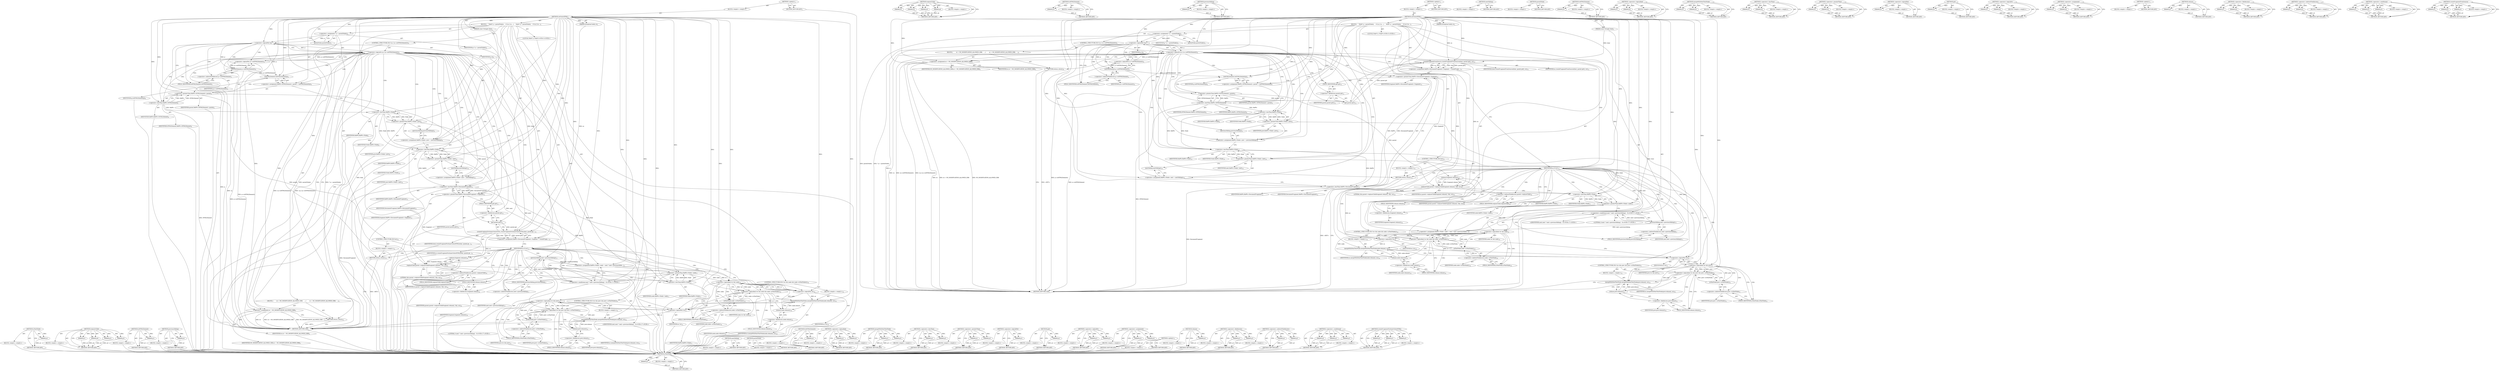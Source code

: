 digraph "createFragmentForInnerOuterHTML" {
vulnerable_233 [label=<(METHOD,isTextNode)>];
vulnerable_234 [label=<(PARAM,p1)>];
vulnerable_235 [label=<(BLOCK,&lt;empty&gt;,&lt;empty&gt;)>];
vulnerable_236 [label=<(METHOD_RETURN,ANY)>];
vulnerable_211 [label=<(METHOD,replaceChild)>];
vulnerable_212 [label=<(PARAM,p1)>];
vulnerable_213 [label=<(PARAM,p2)>];
vulnerable_214 [label=<(PARAM,p3)>];
vulnerable_215 [label=<(PARAM,p4)>];
vulnerable_216 [label=<(BLOCK,&lt;empty&gt;,&lt;empty&gt;)>];
vulnerable_217 [label=<(METHOD_RETURN,ANY)>];
vulnerable_166 [label=<(METHOD,isHTMLElement)>];
vulnerable_167 [label=<(PARAM,p1)>];
vulnerable_168 [label=<(BLOCK,&lt;empty&gt;,&lt;empty&gt;)>];
vulnerable_169 [label=<(METHOD_RETURN,ANY)>];
vulnerable_189 [label=<(METHOD,previousSibling)>];
vulnerable_190 [label=<(PARAM,p1)>];
vulnerable_191 [label=<(BLOCK,&lt;empty&gt;,&lt;empty&gt;)>];
vulnerable_192 [label=<(METHOD_RETURN,ANY)>];
vulnerable_6 [label=<(METHOD,&lt;global&gt;)<SUB>1</SUB>>];
vulnerable_7 [label=<(BLOCK,&lt;empty&gt;,&lt;empty&gt;)<SUB>1</SUB>>];
vulnerable_8 [label=<(METHOD,setOuterHTML)<SUB>1</SUB>>];
vulnerable_9 [label=<(PARAM,const String&amp; html)<SUB>1</SUB>>];
vulnerable_10 [label=<(PARAM,ExceptionCode&amp; ec)<SUB>1</SUB>>];
vulnerable_11 [label=<(BLOCK,{
    Node* p = parentNode();
    if (!p || !p-...,{
    Node* p = parentNode();
    if (!p || !p-...)<SUB>2</SUB>>];
vulnerable_12 [label="<(LOCAL,Node* p: Node*)<SUB>3</SUB>>"];
vulnerable_13 [label=<(&lt;operator&gt;.assignment,* p = parentNode())<SUB>3</SUB>>];
vulnerable_14 [label=<(IDENTIFIER,p,* p = parentNode())<SUB>3</SUB>>];
vulnerable_15 [label=<(parentNode,parentNode())<SUB>3</SUB>>];
vulnerable_16 [label=<(CONTROL_STRUCTURE,IF,if (!p || !p-&gt;isHTMLElement()))<SUB>4</SUB>>];
vulnerable_17 [label=<(&lt;operator&gt;.logicalOr,!p || !p-&gt;isHTMLElement())<SUB>4</SUB>>];
vulnerable_18 [label=<(&lt;operator&gt;.logicalNot,!p)<SUB>4</SUB>>];
vulnerable_19 [label=<(IDENTIFIER,p,!p)<SUB>4</SUB>>];
vulnerable_20 [label=<(&lt;operator&gt;.logicalNot,!p-&gt;isHTMLElement())<SUB>4</SUB>>];
vulnerable_21 [label=<(isHTMLElement,p-&gt;isHTMLElement())<SUB>4</SUB>>];
vulnerable_22 [label=<(&lt;operator&gt;.indirectFieldAccess,p-&gt;isHTMLElement)<SUB>4</SUB>>];
vulnerable_23 [label=<(IDENTIFIER,p,p-&gt;isHTMLElement())<SUB>4</SUB>>];
vulnerable_24 [label=<(FIELD_IDENTIFIER,isHTMLElement,isHTMLElement)<SUB>4</SUB>>];
vulnerable_25 [label=<(BLOCK,{
        ec = NO_MODIFICATION_ALLOWED_ERR;
   ...,{
        ec = NO_MODIFICATION_ALLOWED_ERR;
   ...)<SUB>4</SUB>>];
vulnerable_26 [label=<(&lt;operator&gt;.assignment,ec = NO_MODIFICATION_ALLOWED_ERR)<SUB>5</SUB>>];
vulnerable_27 [label=<(IDENTIFIER,ec,ec = NO_MODIFICATION_ALLOWED_ERR)<SUB>5</SUB>>];
vulnerable_28 [label=<(IDENTIFIER,NO_MODIFICATION_ALLOWED_ERR,ec = NO_MODIFICATION_ALLOWED_ERR)<SUB>5</SUB>>];
vulnerable_29 [label=<(RETURN,return;,return;)<SUB>6</SUB>>];
vulnerable_30 [label=<(&lt;operator&gt;.assignment,RefPtr&lt;HTMLElement&gt; parent = toHTMLElement(p))<SUB>8</SUB>>];
vulnerable_31 [label=<(&lt;operator&gt;.greaterThan,RefPtr&lt;HTMLElement&gt; parent)<SUB>8</SUB>>];
vulnerable_32 [label=<(&lt;operator&gt;.lessThan,RefPtr&lt;HTMLElement)<SUB>8</SUB>>];
vulnerable_33 [label=<(IDENTIFIER,RefPtr,RefPtr&lt;HTMLElement)<SUB>8</SUB>>];
vulnerable_34 [label=<(IDENTIFIER,HTMLElement,RefPtr&lt;HTMLElement)<SUB>8</SUB>>];
vulnerable_35 [label=<(IDENTIFIER,parent,RefPtr&lt;HTMLElement&gt; parent)<SUB>8</SUB>>];
vulnerable_36 [label=<(toHTMLElement,toHTMLElement(p))<SUB>8</SUB>>];
vulnerable_37 [label=<(IDENTIFIER,p,toHTMLElement(p))<SUB>8</SUB>>];
vulnerable_38 [label=<(&lt;operator&gt;.assignment,RefPtr&lt;Node&gt; prev = previousSibling())<SUB>9</SUB>>];
vulnerable_39 [label=<(&lt;operator&gt;.greaterThan,RefPtr&lt;Node&gt; prev)<SUB>9</SUB>>];
vulnerable_40 [label=<(&lt;operator&gt;.lessThan,RefPtr&lt;Node)<SUB>9</SUB>>];
vulnerable_41 [label=<(IDENTIFIER,RefPtr,RefPtr&lt;Node)<SUB>9</SUB>>];
vulnerable_42 [label=<(IDENTIFIER,Node,RefPtr&lt;Node)<SUB>9</SUB>>];
vulnerable_43 [label=<(IDENTIFIER,prev,RefPtr&lt;Node&gt; prev)<SUB>9</SUB>>];
vulnerable_44 [label=<(previousSibling,previousSibling())<SUB>9</SUB>>];
vulnerable_45 [label=<(&lt;operator&gt;.assignment,RefPtr&lt;Node&gt; next = nextSibling())<SUB>10</SUB>>];
vulnerable_46 [label=<(&lt;operator&gt;.greaterThan,RefPtr&lt;Node&gt; next)<SUB>10</SUB>>];
vulnerable_47 [label=<(&lt;operator&gt;.lessThan,RefPtr&lt;Node)<SUB>10</SUB>>];
vulnerable_48 [label=<(IDENTIFIER,RefPtr,RefPtr&lt;Node)<SUB>10</SUB>>];
vulnerable_49 [label=<(IDENTIFIER,Node,RefPtr&lt;Node)<SUB>10</SUB>>];
vulnerable_50 [label=<(IDENTIFIER,next,RefPtr&lt;Node&gt; next)<SUB>10</SUB>>];
vulnerable_51 [label=<(nextSibling,nextSibling())<SUB>10</SUB>>];
vulnerable_52 [label=<(&lt;operator&gt;.assignment,RefPtr&lt;DocumentFragment&gt; fragment = createFragm...)<SUB>12</SUB>>];
vulnerable_53 [label=<(&lt;operator&gt;.greaterThan,RefPtr&lt;DocumentFragment&gt; fragment)<SUB>12</SUB>>];
vulnerable_54 [label=<(&lt;operator&gt;.lessThan,RefPtr&lt;DocumentFragment)<SUB>12</SUB>>];
vulnerable_55 [label=<(IDENTIFIER,RefPtr,RefPtr&lt;DocumentFragment)<SUB>12</SUB>>];
vulnerable_56 [label=<(IDENTIFIER,DocumentFragment,RefPtr&lt;DocumentFragment)<SUB>12</SUB>>];
vulnerable_57 [label=<(IDENTIFIER,fragment,RefPtr&lt;DocumentFragment&gt; fragment)<SUB>12</SUB>>];
vulnerable_58 [label=<(createFragmentFromSource,createFragmentFromSource(html, parent.get(), ec))<SUB>12</SUB>>];
vulnerable_59 [label=<(IDENTIFIER,html,createFragmentFromSource(html, parent.get(), ec))<SUB>12</SUB>>];
vulnerable_60 [label=<(get,parent.get())<SUB>12</SUB>>];
vulnerable_61 [label=<(&lt;operator&gt;.fieldAccess,parent.get)<SUB>12</SUB>>];
vulnerable_62 [label=<(IDENTIFIER,parent,parent.get())<SUB>12</SUB>>];
vulnerable_63 [label=<(FIELD_IDENTIFIER,get,get)<SUB>12</SUB>>];
vulnerable_64 [label=<(IDENTIFIER,ec,createFragmentFromSource(html, parent.get(), ec))<SUB>12</SUB>>];
vulnerable_65 [label=<(CONTROL_STRUCTURE,IF,if (ec))<SUB>13</SUB>>];
vulnerable_66 [label=<(IDENTIFIER,ec,if (ec))<SUB>13</SUB>>];
vulnerable_67 [label=<(BLOCK,&lt;empty&gt;,&lt;empty&gt;)<SUB>14</SUB>>];
vulnerable_68 [label=<(RETURN,return;,return;)<SUB>14</SUB>>];
vulnerable_69 [label=<(replaceChild,parent-&gt;replaceChild(fragment.release(), this, ec))<SUB>16</SUB>>];
vulnerable_70 [label=<(&lt;operator&gt;.indirectFieldAccess,parent-&gt;replaceChild)<SUB>16</SUB>>];
vulnerable_71 [label=<(IDENTIFIER,parent,parent-&gt;replaceChild(fragment.release(), this, ec))<SUB>16</SUB>>];
vulnerable_72 [label=<(FIELD_IDENTIFIER,replaceChild,replaceChild)<SUB>16</SUB>>];
vulnerable_73 [label=<(release,fragment.release())<SUB>16</SUB>>];
vulnerable_74 [label=<(&lt;operator&gt;.fieldAccess,fragment.release)<SUB>16</SUB>>];
vulnerable_75 [label=<(IDENTIFIER,fragment,fragment.release())<SUB>16</SUB>>];
vulnerable_76 [label=<(FIELD_IDENTIFIER,release,release)<SUB>16</SUB>>];
vulnerable_77 [label=<(LITERAL,this,parent-&gt;replaceChild(fragment.release(), this, ec))<SUB>16</SUB>>];
vulnerable_78 [label=<(IDENTIFIER,ec,parent-&gt;replaceChild(fragment.release(), this, ec))<SUB>16</SUB>>];
vulnerable_79 [label=<(&lt;operator&gt;.assignment,RefPtr&lt;Node&gt; node = next ? next-&gt;previousSiblin...)<SUB>17</SUB>>];
vulnerable_80 [label=<(&lt;operator&gt;.greaterThan,RefPtr&lt;Node&gt; node)<SUB>17</SUB>>];
vulnerable_81 [label=<(&lt;operator&gt;.lessThan,RefPtr&lt;Node)<SUB>17</SUB>>];
vulnerable_82 [label=<(IDENTIFIER,RefPtr,RefPtr&lt;Node)<SUB>17</SUB>>];
vulnerable_83 [label=<(IDENTIFIER,Node,RefPtr&lt;Node)<SUB>17</SUB>>];
vulnerable_84 [label=<(IDENTIFIER,node,RefPtr&lt;Node&gt; node)<SUB>17</SUB>>];
vulnerable_85 [label="<(&lt;operator&gt;.conditional,next ? next-&gt;previousSibling() : 0)<SUB>17</SUB>>"];
vulnerable_86 [label="<(IDENTIFIER,next,next ? next-&gt;previousSibling() : 0)<SUB>17</SUB>>"];
vulnerable_87 [label=<(previousSibling,next-&gt;previousSibling())<SUB>17</SUB>>];
vulnerable_88 [label=<(&lt;operator&gt;.indirectFieldAccess,next-&gt;previousSibling)<SUB>17</SUB>>];
vulnerable_89 [label=<(IDENTIFIER,next,next-&gt;previousSibling())<SUB>17</SUB>>];
vulnerable_90 [label=<(FIELD_IDENTIFIER,previousSibling,previousSibling)<SUB>17</SUB>>];
vulnerable_91 [label="<(LITERAL,0,next ? next-&gt;previousSibling() : 0)<SUB>17</SUB>>"];
vulnerable_92 [label=<(CONTROL_STRUCTURE,IF,if (!ec &amp;&amp; node &amp;&amp; node-&gt;isTextNode()))<SUB>18</SUB>>];
vulnerable_93 [label=<(&lt;operator&gt;.logicalAnd,!ec &amp;&amp; node &amp;&amp; node-&gt;isTextNode())<SUB>18</SUB>>];
vulnerable_94 [label=<(&lt;operator&gt;.logicalAnd,!ec &amp;&amp; node)<SUB>18</SUB>>];
vulnerable_95 [label=<(&lt;operator&gt;.logicalNot,!ec)<SUB>18</SUB>>];
vulnerable_96 [label=<(IDENTIFIER,ec,!ec)<SUB>18</SUB>>];
vulnerable_97 [label=<(IDENTIFIER,node,!ec &amp;&amp; node)<SUB>18</SUB>>];
vulnerable_98 [label=<(isTextNode,node-&gt;isTextNode())<SUB>18</SUB>>];
vulnerable_99 [label=<(&lt;operator&gt;.indirectFieldAccess,node-&gt;isTextNode)<SUB>18</SUB>>];
vulnerable_100 [label=<(IDENTIFIER,node,node-&gt;isTextNode())<SUB>18</SUB>>];
vulnerable_101 [label=<(FIELD_IDENTIFIER,isTextNode,isTextNode)<SUB>18</SUB>>];
vulnerable_102 [label=<(BLOCK,&lt;empty&gt;,&lt;empty&gt;)<SUB>19</SUB>>];
vulnerable_103 [label=<(mergeWithNextTextNode,mergeWithNextTextNode(node.release(), ec))<SUB>19</SUB>>];
vulnerable_104 [label=<(release,node.release())<SUB>19</SUB>>];
vulnerable_105 [label=<(&lt;operator&gt;.fieldAccess,node.release)<SUB>19</SUB>>];
vulnerable_106 [label=<(IDENTIFIER,node,node.release())<SUB>19</SUB>>];
vulnerable_107 [label=<(FIELD_IDENTIFIER,release,release)<SUB>19</SUB>>];
vulnerable_108 [label=<(IDENTIFIER,ec,mergeWithNextTextNode(node.release(), ec))<SUB>19</SUB>>];
vulnerable_109 [label=<(CONTROL_STRUCTURE,IF,if (!ec &amp;&amp; prev &amp;&amp; prev-&gt;isTextNode()))<SUB>21</SUB>>];
vulnerable_110 [label=<(&lt;operator&gt;.logicalAnd,!ec &amp;&amp; prev &amp;&amp; prev-&gt;isTextNode())<SUB>21</SUB>>];
vulnerable_111 [label=<(&lt;operator&gt;.logicalAnd,!ec &amp;&amp; prev)<SUB>21</SUB>>];
vulnerable_112 [label=<(&lt;operator&gt;.logicalNot,!ec)<SUB>21</SUB>>];
vulnerable_113 [label=<(IDENTIFIER,ec,!ec)<SUB>21</SUB>>];
vulnerable_114 [label=<(IDENTIFIER,prev,!ec &amp;&amp; prev)<SUB>21</SUB>>];
vulnerable_115 [label=<(isTextNode,prev-&gt;isTextNode())<SUB>21</SUB>>];
vulnerable_116 [label=<(&lt;operator&gt;.indirectFieldAccess,prev-&gt;isTextNode)<SUB>21</SUB>>];
vulnerable_117 [label=<(IDENTIFIER,prev,prev-&gt;isTextNode())<SUB>21</SUB>>];
vulnerable_118 [label=<(FIELD_IDENTIFIER,isTextNode,isTextNode)<SUB>21</SUB>>];
vulnerable_119 [label=<(BLOCK,&lt;empty&gt;,&lt;empty&gt;)<SUB>22</SUB>>];
vulnerable_120 [label=<(mergeWithNextTextNode,mergeWithNextTextNode(prev.release(), ec))<SUB>22</SUB>>];
vulnerable_121 [label=<(release,prev.release())<SUB>22</SUB>>];
vulnerable_122 [label=<(&lt;operator&gt;.fieldAccess,prev.release)<SUB>22</SUB>>];
vulnerable_123 [label=<(IDENTIFIER,prev,prev.release())<SUB>22</SUB>>];
vulnerable_124 [label=<(FIELD_IDENTIFIER,release,release)<SUB>22</SUB>>];
vulnerable_125 [label=<(IDENTIFIER,ec,mergeWithNextTextNode(prev.release(), ec))<SUB>22</SUB>>];
vulnerable_126 [label=<(METHOD_RETURN,void)<SUB>1</SUB>>];
vulnerable_128 [label=<(METHOD_RETURN,ANY)<SUB>1</SUB>>];
vulnerable_193 [label=<(METHOD,nextSibling)>];
vulnerable_194 [label=<(BLOCK,&lt;empty&gt;,&lt;empty&gt;)>];
vulnerable_195 [label=<(METHOD_RETURN,ANY)>];
vulnerable_154 [label=<(METHOD,parentNode)>];
vulnerable_155 [label=<(BLOCK,&lt;empty&gt;,&lt;empty&gt;)>];
vulnerable_156 [label=<(METHOD_RETURN,ANY)>];
vulnerable_185 [label=<(METHOD,toHTMLElement)>];
vulnerable_186 [label=<(PARAM,p1)>];
vulnerable_187 [label=<(BLOCK,&lt;empty&gt;,&lt;empty&gt;)>];
vulnerable_188 [label=<(METHOD_RETURN,ANY)>];
vulnerable_228 [label=<(METHOD,&lt;operator&gt;.logicalAnd)>];
vulnerable_229 [label=<(PARAM,p1)>];
vulnerable_230 [label=<(PARAM,p2)>];
vulnerable_231 [label=<(BLOCK,&lt;empty&gt;,&lt;empty&gt;)>];
vulnerable_232 [label=<(METHOD_RETURN,ANY)>];
vulnerable_237 [label=<(METHOD,mergeWithNextTextNode)>];
vulnerable_238 [label=<(PARAM,p1)>];
vulnerable_239 [label=<(PARAM,p2)>];
vulnerable_240 [label=<(BLOCK,&lt;empty&gt;,&lt;empty&gt;)>];
vulnerable_241 [label=<(METHOD_RETURN,ANY)>];
vulnerable_180 [label=<(METHOD,&lt;operator&gt;.lessThan)>];
vulnerable_181 [label=<(PARAM,p1)>];
vulnerable_182 [label=<(PARAM,p2)>];
vulnerable_183 [label=<(BLOCK,&lt;empty&gt;,&lt;empty&gt;)>];
vulnerable_184 [label=<(METHOD_RETURN,ANY)>];
vulnerable_175 [label=<(METHOD,&lt;operator&gt;.greaterThan)>];
vulnerable_176 [label=<(PARAM,p1)>];
vulnerable_177 [label=<(PARAM,p2)>];
vulnerable_178 [label=<(BLOCK,&lt;empty&gt;,&lt;empty&gt;)>];
vulnerable_179 [label=<(METHOD_RETURN,ANY)>];
vulnerable_162 [label=<(METHOD,&lt;operator&gt;.logicalNot)>];
vulnerable_163 [label=<(PARAM,p1)>];
vulnerable_164 [label=<(BLOCK,&lt;empty&gt;,&lt;empty&gt;)>];
vulnerable_165 [label=<(METHOD_RETURN,ANY)>];
vulnerable_202 [label=<(METHOD,get)>];
vulnerable_203 [label=<(PARAM,p1)>];
vulnerable_204 [label=<(BLOCK,&lt;empty&gt;,&lt;empty&gt;)>];
vulnerable_205 [label=<(METHOD_RETURN,ANY)>];
vulnerable_157 [label=<(METHOD,&lt;operator&gt;.logicalOr)>];
vulnerable_158 [label=<(PARAM,p1)>];
vulnerable_159 [label=<(PARAM,p2)>];
vulnerable_160 [label=<(BLOCK,&lt;empty&gt;,&lt;empty&gt;)>];
vulnerable_161 [label=<(METHOD_RETURN,ANY)>];
vulnerable_149 [label=<(METHOD,&lt;operator&gt;.assignment)>];
vulnerable_150 [label=<(PARAM,p1)>];
vulnerable_151 [label=<(PARAM,p2)>];
vulnerable_152 [label=<(BLOCK,&lt;empty&gt;,&lt;empty&gt;)>];
vulnerable_153 [label=<(METHOD_RETURN,ANY)>];
vulnerable_143 [label=<(METHOD,&lt;global&gt;)<SUB>1</SUB>>];
vulnerable_144 [label=<(BLOCK,&lt;empty&gt;,&lt;empty&gt;)>];
vulnerable_145 [label=<(METHOD_RETURN,ANY)>];
vulnerable_218 [label=<(METHOD,release)>];
vulnerable_219 [label=<(PARAM,p1)>];
vulnerable_220 [label=<(BLOCK,&lt;empty&gt;,&lt;empty&gt;)>];
vulnerable_221 [label=<(METHOD_RETURN,ANY)>];
vulnerable_206 [label=<(METHOD,&lt;operator&gt;.fieldAccess)>];
vulnerable_207 [label=<(PARAM,p1)>];
vulnerable_208 [label=<(PARAM,p2)>];
vulnerable_209 [label=<(BLOCK,&lt;empty&gt;,&lt;empty&gt;)>];
vulnerable_210 [label=<(METHOD_RETURN,ANY)>];
vulnerable_170 [label=<(METHOD,&lt;operator&gt;.indirectFieldAccess)>];
vulnerable_171 [label=<(PARAM,p1)>];
vulnerable_172 [label=<(PARAM,p2)>];
vulnerable_173 [label=<(BLOCK,&lt;empty&gt;,&lt;empty&gt;)>];
vulnerable_174 [label=<(METHOD_RETURN,ANY)>];
vulnerable_222 [label=<(METHOD,&lt;operator&gt;.conditional)>];
vulnerable_223 [label=<(PARAM,p1)>];
vulnerable_224 [label=<(PARAM,p2)>];
vulnerable_225 [label=<(PARAM,p3)>];
vulnerable_226 [label=<(BLOCK,&lt;empty&gt;,&lt;empty&gt;)>];
vulnerable_227 [label=<(METHOD_RETURN,ANY)>];
vulnerable_196 [label=<(METHOD,createFragmentFromSource)>];
vulnerable_197 [label=<(PARAM,p1)>];
vulnerable_198 [label=<(PARAM,p2)>];
vulnerable_199 [label=<(PARAM,p3)>];
vulnerable_200 [label=<(BLOCK,&lt;empty&gt;,&lt;empty&gt;)>];
vulnerable_201 [label=<(METHOD_RETURN,ANY)>];
fixed_233 [label=<(METHOD,isTextNode)>];
fixed_234 [label=<(PARAM,p1)>];
fixed_235 [label=<(BLOCK,&lt;empty&gt;,&lt;empty&gt;)>];
fixed_236 [label=<(METHOD_RETURN,ANY)>];
fixed_211 [label=<(METHOD,replaceChild)>];
fixed_212 [label=<(PARAM,p1)>];
fixed_213 [label=<(PARAM,p2)>];
fixed_214 [label=<(PARAM,p3)>];
fixed_215 [label=<(PARAM,p4)>];
fixed_216 [label=<(BLOCK,&lt;empty&gt;,&lt;empty&gt;)>];
fixed_217 [label=<(METHOD_RETURN,ANY)>];
fixed_166 [label=<(METHOD,isHTMLElement)>];
fixed_167 [label=<(PARAM,p1)>];
fixed_168 [label=<(BLOCK,&lt;empty&gt;,&lt;empty&gt;)>];
fixed_169 [label=<(METHOD_RETURN,ANY)>];
fixed_189 [label=<(METHOD,previousSibling)>];
fixed_190 [label=<(PARAM,p1)>];
fixed_191 [label=<(BLOCK,&lt;empty&gt;,&lt;empty&gt;)>];
fixed_192 [label=<(METHOD_RETURN,ANY)>];
fixed_6 [label=<(METHOD,&lt;global&gt;)<SUB>1</SUB>>];
fixed_7 [label=<(BLOCK,&lt;empty&gt;,&lt;empty&gt;)<SUB>1</SUB>>];
fixed_8 [label=<(METHOD,setOuterHTML)<SUB>1</SUB>>];
fixed_9 [label=<(PARAM,const String&amp; html)<SUB>1</SUB>>];
fixed_10 [label=<(PARAM,ExceptionCode&amp; ec)<SUB>1</SUB>>];
fixed_11 [label=<(BLOCK,{
    Node* p = parentNode();
    if (!p || !p-...,{
    Node* p = parentNode();
    if (!p || !p-...)<SUB>2</SUB>>];
fixed_12 [label="<(LOCAL,Node* p: Node*)<SUB>3</SUB>>"];
fixed_13 [label=<(&lt;operator&gt;.assignment,* p = parentNode())<SUB>3</SUB>>];
fixed_14 [label=<(IDENTIFIER,p,* p = parentNode())<SUB>3</SUB>>];
fixed_15 [label=<(parentNode,parentNode())<SUB>3</SUB>>];
fixed_16 [label=<(CONTROL_STRUCTURE,IF,if (!p || !p-&gt;isHTMLElement()))<SUB>4</SUB>>];
fixed_17 [label=<(&lt;operator&gt;.logicalOr,!p || !p-&gt;isHTMLElement())<SUB>4</SUB>>];
fixed_18 [label=<(&lt;operator&gt;.logicalNot,!p)<SUB>4</SUB>>];
fixed_19 [label=<(IDENTIFIER,p,!p)<SUB>4</SUB>>];
fixed_20 [label=<(&lt;operator&gt;.logicalNot,!p-&gt;isHTMLElement())<SUB>4</SUB>>];
fixed_21 [label=<(isHTMLElement,p-&gt;isHTMLElement())<SUB>4</SUB>>];
fixed_22 [label=<(&lt;operator&gt;.indirectFieldAccess,p-&gt;isHTMLElement)<SUB>4</SUB>>];
fixed_23 [label=<(IDENTIFIER,p,p-&gt;isHTMLElement())<SUB>4</SUB>>];
fixed_24 [label=<(FIELD_IDENTIFIER,isHTMLElement,isHTMLElement)<SUB>4</SUB>>];
fixed_25 [label=<(BLOCK,{
        ec = NO_MODIFICATION_ALLOWED_ERR;
   ...,{
        ec = NO_MODIFICATION_ALLOWED_ERR;
   ...)<SUB>4</SUB>>];
fixed_26 [label=<(&lt;operator&gt;.assignment,ec = NO_MODIFICATION_ALLOWED_ERR)<SUB>5</SUB>>];
fixed_27 [label=<(IDENTIFIER,ec,ec = NO_MODIFICATION_ALLOWED_ERR)<SUB>5</SUB>>];
fixed_28 [label=<(IDENTIFIER,NO_MODIFICATION_ALLOWED_ERR,ec = NO_MODIFICATION_ALLOWED_ERR)<SUB>5</SUB>>];
fixed_29 [label=<(RETURN,return;,return;)<SUB>6</SUB>>];
fixed_30 [label=<(&lt;operator&gt;.assignment,RefPtr&lt;HTMLElement&gt; parent = toHTMLElement(p))<SUB>8</SUB>>];
fixed_31 [label=<(&lt;operator&gt;.greaterThan,RefPtr&lt;HTMLElement&gt; parent)<SUB>8</SUB>>];
fixed_32 [label=<(&lt;operator&gt;.lessThan,RefPtr&lt;HTMLElement)<SUB>8</SUB>>];
fixed_33 [label=<(IDENTIFIER,RefPtr,RefPtr&lt;HTMLElement)<SUB>8</SUB>>];
fixed_34 [label=<(IDENTIFIER,HTMLElement,RefPtr&lt;HTMLElement)<SUB>8</SUB>>];
fixed_35 [label=<(IDENTIFIER,parent,RefPtr&lt;HTMLElement&gt; parent)<SUB>8</SUB>>];
fixed_36 [label=<(toHTMLElement,toHTMLElement(p))<SUB>8</SUB>>];
fixed_37 [label=<(IDENTIFIER,p,toHTMLElement(p))<SUB>8</SUB>>];
fixed_38 [label=<(&lt;operator&gt;.assignment,RefPtr&lt;Node&gt; prev = previousSibling())<SUB>9</SUB>>];
fixed_39 [label=<(&lt;operator&gt;.greaterThan,RefPtr&lt;Node&gt; prev)<SUB>9</SUB>>];
fixed_40 [label=<(&lt;operator&gt;.lessThan,RefPtr&lt;Node)<SUB>9</SUB>>];
fixed_41 [label=<(IDENTIFIER,RefPtr,RefPtr&lt;Node)<SUB>9</SUB>>];
fixed_42 [label=<(IDENTIFIER,Node,RefPtr&lt;Node)<SUB>9</SUB>>];
fixed_43 [label=<(IDENTIFIER,prev,RefPtr&lt;Node&gt; prev)<SUB>9</SUB>>];
fixed_44 [label=<(previousSibling,previousSibling())<SUB>9</SUB>>];
fixed_45 [label=<(&lt;operator&gt;.assignment,RefPtr&lt;Node&gt; next = nextSibling())<SUB>10</SUB>>];
fixed_46 [label=<(&lt;operator&gt;.greaterThan,RefPtr&lt;Node&gt; next)<SUB>10</SUB>>];
fixed_47 [label=<(&lt;operator&gt;.lessThan,RefPtr&lt;Node)<SUB>10</SUB>>];
fixed_48 [label=<(IDENTIFIER,RefPtr,RefPtr&lt;Node)<SUB>10</SUB>>];
fixed_49 [label=<(IDENTIFIER,Node,RefPtr&lt;Node)<SUB>10</SUB>>];
fixed_50 [label=<(IDENTIFIER,next,RefPtr&lt;Node&gt; next)<SUB>10</SUB>>];
fixed_51 [label=<(nextSibling,nextSibling())<SUB>10</SUB>>];
fixed_52 [label=<(&lt;operator&gt;.assignment,RefPtr&lt;DocumentFragment&gt; fragment = createFragm...)<SUB>12</SUB>>];
fixed_53 [label=<(&lt;operator&gt;.greaterThan,RefPtr&lt;DocumentFragment&gt; fragment)<SUB>12</SUB>>];
fixed_54 [label=<(&lt;operator&gt;.lessThan,RefPtr&lt;DocumentFragment)<SUB>12</SUB>>];
fixed_55 [label=<(IDENTIFIER,RefPtr,RefPtr&lt;DocumentFragment)<SUB>12</SUB>>];
fixed_56 [label=<(IDENTIFIER,DocumentFragment,RefPtr&lt;DocumentFragment)<SUB>12</SUB>>];
fixed_57 [label=<(IDENTIFIER,fragment,RefPtr&lt;DocumentFragment&gt; fragment)<SUB>12</SUB>>];
fixed_58 [label=<(createFragmentForInnerOuterHTML,createFragmentForInnerOuterHTML(html, parent.ge...)<SUB>12</SUB>>];
fixed_59 [label=<(IDENTIFIER,html,createFragmentForInnerOuterHTML(html, parent.ge...)<SUB>12</SUB>>];
fixed_60 [label=<(get,parent.get())<SUB>12</SUB>>];
fixed_61 [label=<(&lt;operator&gt;.fieldAccess,parent.get)<SUB>12</SUB>>];
fixed_62 [label=<(IDENTIFIER,parent,parent.get())<SUB>12</SUB>>];
fixed_63 [label=<(FIELD_IDENTIFIER,get,get)<SUB>12</SUB>>];
fixed_64 [label=<(IDENTIFIER,ec,createFragmentForInnerOuterHTML(html, parent.ge...)<SUB>12</SUB>>];
fixed_65 [label=<(CONTROL_STRUCTURE,IF,if (ec))<SUB>13</SUB>>];
fixed_66 [label=<(IDENTIFIER,ec,if (ec))<SUB>13</SUB>>];
fixed_67 [label=<(BLOCK,&lt;empty&gt;,&lt;empty&gt;)<SUB>14</SUB>>];
fixed_68 [label=<(RETURN,return;,return;)<SUB>14</SUB>>];
fixed_69 [label=<(replaceChild,parent-&gt;replaceChild(fragment.release(), this, ec))<SUB>16</SUB>>];
fixed_70 [label=<(&lt;operator&gt;.indirectFieldAccess,parent-&gt;replaceChild)<SUB>16</SUB>>];
fixed_71 [label=<(IDENTIFIER,parent,parent-&gt;replaceChild(fragment.release(), this, ec))<SUB>16</SUB>>];
fixed_72 [label=<(FIELD_IDENTIFIER,replaceChild,replaceChild)<SUB>16</SUB>>];
fixed_73 [label=<(release,fragment.release())<SUB>16</SUB>>];
fixed_74 [label=<(&lt;operator&gt;.fieldAccess,fragment.release)<SUB>16</SUB>>];
fixed_75 [label=<(IDENTIFIER,fragment,fragment.release())<SUB>16</SUB>>];
fixed_76 [label=<(FIELD_IDENTIFIER,release,release)<SUB>16</SUB>>];
fixed_77 [label=<(LITERAL,this,parent-&gt;replaceChild(fragment.release(), this, ec))<SUB>16</SUB>>];
fixed_78 [label=<(IDENTIFIER,ec,parent-&gt;replaceChild(fragment.release(), this, ec))<SUB>16</SUB>>];
fixed_79 [label=<(&lt;operator&gt;.assignment,RefPtr&lt;Node&gt; node = next ? next-&gt;previousSiblin...)<SUB>17</SUB>>];
fixed_80 [label=<(&lt;operator&gt;.greaterThan,RefPtr&lt;Node&gt; node)<SUB>17</SUB>>];
fixed_81 [label=<(&lt;operator&gt;.lessThan,RefPtr&lt;Node)<SUB>17</SUB>>];
fixed_82 [label=<(IDENTIFIER,RefPtr,RefPtr&lt;Node)<SUB>17</SUB>>];
fixed_83 [label=<(IDENTIFIER,Node,RefPtr&lt;Node)<SUB>17</SUB>>];
fixed_84 [label=<(IDENTIFIER,node,RefPtr&lt;Node&gt; node)<SUB>17</SUB>>];
fixed_85 [label="<(&lt;operator&gt;.conditional,next ? next-&gt;previousSibling() : 0)<SUB>17</SUB>>"];
fixed_86 [label="<(IDENTIFIER,next,next ? next-&gt;previousSibling() : 0)<SUB>17</SUB>>"];
fixed_87 [label=<(previousSibling,next-&gt;previousSibling())<SUB>17</SUB>>];
fixed_88 [label=<(&lt;operator&gt;.indirectFieldAccess,next-&gt;previousSibling)<SUB>17</SUB>>];
fixed_89 [label=<(IDENTIFIER,next,next-&gt;previousSibling())<SUB>17</SUB>>];
fixed_90 [label=<(FIELD_IDENTIFIER,previousSibling,previousSibling)<SUB>17</SUB>>];
fixed_91 [label="<(LITERAL,0,next ? next-&gt;previousSibling() : 0)<SUB>17</SUB>>"];
fixed_92 [label=<(CONTROL_STRUCTURE,IF,if (!ec &amp;&amp; node &amp;&amp; node-&gt;isTextNode()))<SUB>18</SUB>>];
fixed_93 [label=<(&lt;operator&gt;.logicalAnd,!ec &amp;&amp; node &amp;&amp; node-&gt;isTextNode())<SUB>18</SUB>>];
fixed_94 [label=<(&lt;operator&gt;.logicalAnd,!ec &amp;&amp; node)<SUB>18</SUB>>];
fixed_95 [label=<(&lt;operator&gt;.logicalNot,!ec)<SUB>18</SUB>>];
fixed_96 [label=<(IDENTIFIER,ec,!ec)<SUB>18</SUB>>];
fixed_97 [label=<(IDENTIFIER,node,!ec &amp;&amp; node)<SUB>18</SUB>>];
fixed_98 [label=<(isTextNode,node-&gt;isTextNode())<SUB>18</SUB>>];
fixed_99 [label=<(&lt;operator&gt;.indirectFieldAccess,node-&gt;isTextNode)<SUB>18</SUB>>];
fixed_100 [label=<(IDENTIFIER,node,node-&gt;isTextNode())<SUB>18</SUB>>];
fixed_101 [label=<(FIELD_IDENTIFIER,isTextNode,isTextNode)<SUB>18</SUB>>];
fixed_102 [label=<(BLOCK,&lt;empty&gt;,&lt;empty&gt;)<SUB>19</SUB>>];
fixed_103 [label=<(mergeWithNextTextNode,mergeWithNextTextNode(node.release(), ec))<SUB>19</SUB>>];
fixed_104 [label=<(release,node.release())<SUB>19</SUB>>];
fixed_105 [label=<(&lt;operator&gt;.fieldAccess,node.release)<SUB>19</SUB>>];
fixed_106 [label=<(IDENTIFIER,node,node.release())<SUB>19</SUB>>];
fixed_107 [label=<(FIELD_IDENTIFIER,release,release)<SUB>19</SUB>>];
fixed_108 [label=<(IDENTIFIER,ec,mergeWithNextTextNode(node.release(), ec))<SUB>19</SUB>>];
fixed_109 [label=<(CONTROL_STRUCTURE,IF,if (!ec &amp;&amp; prev &amp;&amp; prev-&gt;isTextNode()))<SUB>21</SUB>>];
fixed_110 [label=<(&lt;operator&gt;.logicalAnd,!ec &amp;&amp; prev &amp;&amp; prev-&gt;isTextNode())<SUB>21</SUB>>];
fixed_111 [label=<(&lt;operator&gt;.logicalAnd,!ec &amp;&amp; prev)<SUB>21</SUB>>];
fixed_112 [label=<(&lt;operator&gt;.logicalNot,!ec)<SUB>21</SUB>>];
fixed_113 [label=<(IDENTIFIER,ec,!ec)<SUB>21</SUB>>];
fixed_114 [label=<(IDENTIFIER,prev,!ec &amp;&amp; prev)<SUB>21</SUB>>];
fixed_115 [label=<(isTextNode,prev-&gt;isTextNode())<SUB>21</SUB>>];
fixed_116 [label=<(&lt;operator&gt;.indirectFieldAccess,prev-&gt;isTextNode)<SUB>21</SUB>>];
fixed_117 [label=<(IDENTIFIER,prev,prev-&gt;isTextNode())<SUB>21</SUB>>];
fixed_118 [label=<(FIELD_IDENTIFIER,isTextNode,isTextNode)<SUB>21</SUB>>];
fixed_119 [label=<(BLOCK,&lt;empty&gt;,&lt;empty&gt;)<SUB>22</SUB>>];
fixed_120 [label=<(mergeWithNextTextNode,mergeWithNextTextNode(prev.release(), ec))<SUB>22</SUB>>];
fixed_121 [label=<(release,prev.release())<SUB>22</SUB>>];
fixed_122 [label=<(&lt;operator&gt;.fieldAccess,prev.release)<SUB>22</SUB>>];
fixed_123 [label=<(IDENTIFIER,prev,prev.release())<SUB>22</SUB>>];
fixed_124 [label=<(FIELD_IDENTIFIER,release,release)<SUB>22</SUB>>];
fixed_125 [label=<(IDENTIFIER,ec,mergeWithNextTextNode(prev.release(), ec))<SUB>22</SUB>>];
fixed_126 [label=<(METHOD_RETURN,void)<SUB>1</SUB>>];
fixed_128 [label=<(METHOD_RETURN,ANY)<SUB>1</SUB>>];
fixed_193 [label=<(METHOD,nextSibling)>];
fixed_194 [label=<(BLOCK,&lt;empty&gt;,&lt;empty&gt;)>];
fixed_195 [label=<(METHOD_RETURN,ANY)>];
fixed_154 [label=<(METHOD,parentNode)>];
fixed_155 [label=<(BLOCK,&lt;empty&gt;,&lt;empty&gt;)>];
fixed_156 [label=<(METHOD_RETURN,ANY)>];
fixed_185 [label=<(METHOD,toHTMLElement)>];
fixed_186 [label=<(PARAM,p1)>];
fixed_187 [label=<(BLOCK,&lt;empty&gt;,&lt;empty&gt;)>];
fixed_188 [label=<(METHOD_RETURN,ANY)>];
fixed_228 [label=<(METHOD,&lt;operator&gt;.logicalAnd)>];
fixed_229 [label=<(PARAM,p1)>];
fixed_230 [label=<(PARAM,p2)>];
fixed_231 [label=<(BLOCK,&lt;empty&gt;,&lt;empty&gt;)>];
fixed_232 [label=<(METHOD_RETURN,ANY)>];
fixed_237 [label=<(METHOD,mergeWithNextTextNode)>];
fixed_238 [label=<(PARAM,p1)>];
fixed_239 [label=<(PARAM,p2)>];
fixed_240 [label=<(BLOCK,&lt;empty&gt;,&lt;empty&gt;)>];
fixed_241 [label=<(METHOD_RETURN,ANY)>];
fixed_180 [label=<(METHOD,&lt;operator&gt;.lessThan)>];
fixed_181 [label=<(PARAM,p1)>];
fixed_182 [label=<(PARAM,p2)>];
fixed_183 [label=<(BLOCK,&lt;empty&gt;,&lt;empty&gt;)>];
fixed_184 [label=<(METHOD_RETURN,ANY)>];
fixed_175 [label=<(METHOD,&lt;operator&gt;.greaterThan)>];
fixed_176 [label=<(PARAM,p1)>];
fixed_177 [label=<(PARAM,p2)>];
fixed_178 [label=<(BLOCK,&lt;empty&gt;,&lt;empty&gt;)>];
fixed_179 [label=<(METHOD_RETURN,ANY)>];
fixed_162 [label=<(METHOD,&lt;operator&gt;.logicalNot)>];
fixed_163 [label=<(PARAM,p1)>];
fixed_164 [label=<(BLOCK,&lt;empty&gt;,&lt;empty&gt;)>];
fixed_165 [label=<(METHOD_RETURN,ANY)>];
fixed_202 [label=<(METHOD,get)>];
fixed_203 [label=<(PARAM,p1)>];
fixed_204 [label=<(BLOCK,&lt;empty&gt;,&lt;empty&gt;)>];
fixed_205 [label=<(METHOD_RETURN,ANY)>];
fixed_157 [label=<(METHOD,&lt;operator&gt;.logicalOr)>];
fixed_158 [label=<(PARAM,p1)>];
fixed_159 [label=<(PARAM,p2)>];
fixed_160 [label=<(BLOCK,&lt;empty&gt;,&lt;empty&gt;)>];
fixed_161 [label=<(METHOD_RETURN,ANY)>];
fixed_149 [label=<(METHOD,&lt;operator&gt;.assignment)>];
fixed_150 [label=<(PARAM,p1)>];
fixed_151 [label=<(PARAM,p2)>];
fixed_152 [label=<(BLOCK,&lt;empty&gt;,&lt;empty&gt;)>];
fixed_153 [label=<(METHOD_RETURN,ANY)>];
fixed_143 [label=<(METHOD,&lt;global&gt;)<SUB>1</SUB>>];
fixed_144 [label=<(BLOCK,&lt;empty&gt;,&lt;empty&gt;)>];
fixed_145 [label=<(METHOD_RETURN,ANY)>];
fixed_218 [label=<(METHOD,release)>];
fixed_219 [label=<(PARAM,p1)>];
fixed_220 [label=<(BLOCK,&lt;empty&gt;,&lt;empty&gt;)>];
fixed_221 [label=<(METHOD_RETURN,ANY)>];
fixed_206 [label=<(METHOD,&lt;operator&gt;.fieldAccess)>];
fixed_207 [label=<(PARAM,p1)>];
fixed_208 [label=<(PARAM,p2)>];
fixed_209 [label=<(BLOCK,&lt;empty&gt;,&lt;empty&gt;)>];
fixed_210 [label=<(METHOD_RETURN,ANY)>];
fixed_170 [label=<(METHOD,&lt;operator&gt;.indirectFieldAccess)>];
fixed_171 [label=<(PARAM,p1)>];
fixed_172 [label=<(PARAM,p2)>];
fixed_173 [label=<(BLOCK,&lt;empty&gt;,&lt;empty&gt;)>];
fixed_174 [label=<(METHOD_RETURN,ANY)>];
fixed_222 [label=<(METHOD,&lt;operator&gt;.conditional)>];
fixed_223 [label=<(PARAM,p1)>];
fixed_224 [label=<(PARAM,p2)>];
fixed_225 [label=<(PARAM,p3)>];
fixed_226 [label=<(BLOCK,&lt;empty&gt;,&lt;empty&gt;)>];
fixed_227 [label=<(METHOD_RETURN,ANY)>];
fixed_196 [label=<(METHOD,createFragmentForInnerOuterHTML)>];
fixed_197 [label=<(PARAM,p1)>];
fixed_198 [label=<(PARAM,p2)>];
fixed_199 [label=<(PARAM,p3)>];
fixed_200 [label=<(BLOCK,&lt;empty&gt;,&lt;empty&gt;)>];
fixed_201 [label=<(METHOD_RETURN,ANY)>];
vulnerable_233 -> vulnerable_234  [key=0, label="AST: "];
vulnerable_233 -> vulnerable_234  [key=1, label="DDG: "];
vulnerable_233 -> vulnerable_235  [key=0, label="AST: "];
vulnerable_233 -> vulnerable_236  [key=0, label="AST: "];
vulnerable_233 -> vulnerable_236  [key=1, label="CFG: "];
vulnerable_234 -> vulnerable_236  [key=0, label="DDG: p1"];
vulnerable_211 -> vulnerable_212  [key=0, label="AST: "];
vulnerable_211 -> vulnerable_212  [key=1, label="DDG: "];
vulnerable_211 -> vulnerable_216  [key=0, label="AST: "];
vulnerable_211 -> vulnerable_213  [key=0, label="AST: "];
vulnerable_211 -> vulnerable_213  [key=1, label="DDG: "];
vulnerable_211 -> vulnerable_217  [key=0, label="AST: "];
vulnerable_211 -> vulnerable_217  [key=1, label="CFG: "];
vulnerable_211 -> vulnerable_214  [key=0, label="AST: "];
vulnerable_211 -> vulnerable_214  [key=1, label="DDG: "];
vulnerable_211 -> vulnerable_215  [key=0, label="AST: "];
vulnerable_211 -> vulnerable_215  [key=1, label="DDG: "];
vulnerable_212 -> vulnerable_217  [key=0, label="DDG: p1"];
vulnerable_213 -> vulnerable_217  [key=0, label="DDG: p2"];
vulnerable_214 -> vulnerable_217  [key=0, label="DDG: p3"];
vulnerable_215 -> vulnerable_217  [key=0, label="DDG: p4"];
vulnerable_166 -> vulnerable_167  [key=0, label="AST: "];
vulnerable_166 -> vulnerable_167  [key=1, label="DDG: "];
vulnerable_166 -> vulnerable_168  [key=0, label="AST: "];
vulnerable_166 -> vulnerable_169  [key=0, label="AST: "];
vulnerable_166 -> vulnerable_169  [key=1, label="CFG: "];
vulnerable_167 -> vulnerable_169  [key=0, label="DDG: p1"];
vulnerable_189 -> vulnerable_190  [key=0, label="AST: "];
vulnerable_189 -> vulnerable_190  [key=1, label="DDG: "];
vulnerable_189 -> vulnerable_191  [key=0, label="AST: "];
vulnerable_189 -> vulnerable_192  [key=0, label="AST: "];
vulnerable_189 -> vulnerable_192  [key=1, label="CFG: "];
vulnerable_190 -> vulnerable_192  [key=0, label="DDG: p1"];
vulnerable_6 -> vulnerable_7  [key=0, label="AST: "];
vulnerable_6 -> vulnerable_128  [key=0, label="AST: "];
vulnerable_6 -> vulnerable_128  [key=1, label="CFG: "];
vulnerable_7 -> vulnerable_8  [key=0, label="AST: "];
vulnerable_8 -> vulnerable_9  [key=0, label="AST: "];
vulnerable_8 -> vulnerable_9  [key=1, label="DDG: "];
vulnerable_8 -> vulnerable_10  [key=0, label="AST: "];
vulnerable_8 -> vulnerable_10  [key=1, label="DDG: "];
vulnerable_8 -> vulnerable_11  [key=0, label="AST: "];
vulnerable_8 -> vulnerable_126  [key=0, label="AST: "];
vulnerable_8 -> vulnerable_15  [key=0, label="CFG: "];
vulnerable_8 -> vulnerable_13  [key=0, label="DDG: "];
vulnerable_8 -> vulnerable_38  [key=0, label="DDG: "];
vulnerable_8 -> vulnerable_45  [key=0, label="DDG: "];
vulnerable_8 -> vulnerable_79  [key=0, label="DDG: "];
vulnerable_8 -> vulnerable_66  [key=0, label="DDG: "];
vulnerable_8 -> vulnerable_69  [key=0, label="DDG: "];
vulnerable_8 -> vulnerable_26  [key=0, label="DDG: "];
vulnerable_8 -> vulnerable_29  [key=0, label="DDG: "];
vulnerable_8 -> vulnerable_31  [key=0, label="DDG: "];
vulnerable_8 -> vulnerable_36  [key=0, label="DDG: "];
vulnerable_8 -> vulnerable_39  [key=0, label="DDG: "];
vulnerable_8 -> vulnerable_46  [key=0, label="DDG: "];
vulnerable_8 -> vulnerable_53  [key=0, label="DDG: "];
vulnerable_8 -> vulnerable_58  [key=0, label="DDG: "];
vulnerable_8 -> vulnerable_68  [key=0, label="DDG: "];
vulnerable_8 -> vulnerable_80  [key=0, label="DDG: "];
vulnerable_8 -> vulnerable_85  [key=0, label="DDG: "];
vulnerable_8 -> vulnerable_18  [key=0, label="DDG: "];
vulnerable_8 -> vulnerable_32  [key=0, label="DDG: "];
vulnerable_8 -> vulnerable_40  [key=0, label="DDG: "];
vulnerable_8 -> vulnerable_47  [key=0, label="DDG: "];
vulnerable_8 -> vulnerable_54  [key=0, label="DDG: "];
vulnerable_8 -> vulnerable_81  [key=0, label="DDG: "];
vulnerable_8 -> vulnerable_94  [key=0, label="DDG: "];
vulnerable_8 -> vulnerable_103  [key=0, label="DDG: "];
vulnerable_8 -> vulnerable_111  [key=0, label="DDG: "];
vulnerable_8 -> vulnerable_120  [key=0, label="DDG: "];
vulnerable_8 -> vulnerable_95  [key=0, label="DDG: "];
vulnerable_8 -> vulnerable_112  [key=0, label="DDG: "];
vulnerable_9 -> vulnerable_126  [key=0, label="DDG: html"];
vulnerable_9 -> vulnerable_58  [key=0, label="DDG: html"];
vulnerable_10 -> vulnerable_58  [key=0, label="DDG: ec"];
vulnerable_11 -> vulnerable_12  [key=0, label="AST: "];
vulnerable_11 -> vulnerable_13  [key=0, label="AST: "];
vulnerable_11 -> vulnerable_16  [key=0, label="AST: "];
vulnerable_11 -> vulnerable_30  [key=0, label="AST: "];
vulnerable_11 -> vulnerable_38  [key=0, label="AST: "];
vulnerable_11 -> vulnerable_45  [key=0, label="AST: "];
vulnerable_11 -> vulnerable_52  [key=0, label="AST: "];
vulnerable_11 -> vulnerable_65  [key=0, label="AST: "];
vulnerable_11 -> vulnerable_69  [key=0, label="AST: "];
vulnerable_11 -> vulnerable_79  [key=0, label="AST: "];
vulnerable_11 -> vulnerable_92  [key=0, label="AST: "];
vulnerable_11 -> vulnerable_109  [key=0, label="AST: "];
vulnerable_13 -> vulnerable_14  [key=0, label="AST: "];
vulnerable_13 -> vulnerable_15  [key=0, label="AST: "];
vulnerable_13 -> vulnerable_18  [key=0, label="CFG: "];
vulnerable_13 -> vulnerable_18  [key=1, label="DDG: p"];
vulnerable_13 -> vulnerable_126  [key=0, label="DDG: parentNode()"];
vulnerable_13 -> vulnerable_126  [key=1, label="DDG: * p = parentNode()"];
vulnerable_15 -> vulnerable_13  [key=0, label="CFG: "];
vulnerable_16 -> vulnerable_17  [key=0, label="AST: "];
vulnerable_16 -> vulnerable_25  [key=0, label="AST: "];
vulnerable_17 -> vulnerable_18  [key=0, label="AST: "];
vulnerable_17 -> vulnerable_20  [key=0, label="AST: "];
vulnerable_17 -> vulnerable_26  [key=0, label="CFG: "];
vulnerable_17 -> vulnerable_26  [key=1, label="CDG: "];
vulnerable_17 -> vulnerable_32  [key=0, label="CFG: "];
vulnerable_17 -> vulnerable_32  [key=1, label="CDG: "];
vulnerable_17 -> vulnerable_126  [key=0, label="DDG: !p"];
vulnerable_17 -> vulnerable_126  [key=1, label="DDG: !p-&gt;isHTMLElement()"];
vulnerable_17 -> vulnerable_126  [key=2, label="DDG: !p || !p-&gt;isHTMLElement()"];
vulnerable_17 -> vulnerable_30  [key=0, label="CDG: "];
vulnerable_17 -> vulnerable_60  [key=0, label="CDG: "];
vulnerable_17 -> vulnerable_51  [key=0, label="CDG: "];
vulnerable_17 -> vulnerable_52  [key=0, label="CDG: "];
vulnerable_17 -> vulnerable_38  [key=0, label="CDG: "];
vulnerable_17 -> vulnerable_40  [key=0, label="CDG: "];
vulnerable_17 -> vulnerable_44  [key=0, label="CDG: "];
vulnerable_17 -> vulnerable_54  [key=0, label="CDG: "];
vulnerable_17 -> vulnerable_58  [key=0, label="CDG: "];
vulnerable_17 -> vulnerable_61  [key=0, label="CDG: "];
vulnerable_17 -> vulnerable_36  [key=0, label="CDG: "];
vulnerable_17 -> vulnerable_47  [key=0, label="CDG: "];
vulnerable_17 -> vulnerable_66  [key=0, label="CDG: "];
vulnerable_17 -> vulnerable_46  [key=0, label="CDG: "];
vulnerable_17 -> vulnerable_45  [key=0, label="CDG: "];
vulnerable_17 -> vulnerable_29  [key=0, label="CDG: "];
vulnerable_17 -> vulnerable_53  [key=0, label="CDG: "];
vulnerable_17 -> vulnerable_63  [key=0, label="CDG: "];
vulnerable_17 -> vulnerable_39  [key=0, label="CDG: "];
vulnerable_17 -> vulnerable_31  [key=0, label="CDG: "];
vulnerable_18 -> vulnerable_19  [key=0, label="AST: "];
vulnerable_18 -> vulnerable_17  [key=0, label="CFG: "];
vulnerable_18 -> vulnerable_17  [key=1, label="DDG: p"];
vulnerable_18 -> vulnerable_24  [key=0, label="CFG: "];
vulnerable_18 -> vulnerable_24  [key=1, label="CDG: "];
vulnerable_18 -> vulnerable_126  [key=0, label="DDG: p"];
vulnerable_18 -> vulnerable_36  [key=0, label="DDG: p"];
vulnerable_18 -> vulnerable_21  [key=0, label="DDG: p"];
vulnerable_18 -> vulnerable_21  [key=1, label="CDG: "];
vulnerable_18 -> vulnerable_20  [key=0, label="CDG: "];
vulnerable_18 -> vulnerable_22  [key=0, label="CDG: "];
vulnerable_20 -> vulnerable_21  [key=0, label="AST: "];
vulnerable_20 -> vulnerable_17  [key=0, label="CFG: "];
vulnerable_20 -> vulnerable_17  [key=1, label="DDG: p-&gt;isHTMLElement()"];
vulnerable_20 -> vulnerable_126  [key=0, label="DDG: p-&gt;isHTMLElement()"];
vulnerable_21 -> vulnerable_22  [key=0, label="AST: "];
vulnerable_21 -> vulnerable_20  [key=0, label="CFG: "];
vulnerable_21 -> vulnerable_20  [key=1, label="DDG: p-&gt;isHTMLElement"];
vulnerable_21 -> vulnerable_126  [key=0, label="DDG: p-&gt;isHTMLElement"];
vulnerable_21 -> vulnerable_36  [key=0, label="DDG: p-&gt;isHTMLElement"];
vulnerable_22 -> vulnerable_23  [key=0, label="AST: "];
vulnerable_22 -> vulnerable_24  [key=0, label="AST: "];
vulnerable_22 -> vulnerable_21  [key=0, label="CFG: "];
vulnerable_24 -> vulnerable_22  [key=0, label="CFG: "];
vulnerable_25 -> vulnerable_26  [key=0, label="AST: "];
vulnerable_25 -> vulnerable_29  [key=0, label="AST: "];
vulnerable_26 -> vulnerable_27  [key=0, label="AST: "];
vulnerable_26 -> vulnerable_28  [key=0, label="AST: "];
vulnerable_26 -> vulnerable_29  [key=0, label="CFG: "];
vulnerable_26 -> vulnerable_126  [key=0, label="DDG: ec"];
vulnerable_26 -> vulnerable_126  [key=1, label="DDG: ec = NO_MODIFICATION_ALLOWED_ERR"];
vulnerable_26 -> vulnerable_126  [key=2, label="DDG: NO_MODIFICATION_ALLOWED_ERR"];
vulnerable_29 -> vulnerable_126  [key=0, label="CFG: "];
vulnerable_29 -> vulnerable_126  [key=1, label="DDG: &lt;RET&gt;"];
vulnerable_30 -> vulnerable_31  [key=0, label="AST: "];
vulnerable_30 -> vulnerable_36  [key=0, label="AST: "];
vulnerable_30 -> vulnerable_40  [key=0, label="CFG: "];
vulnerable_31 -> vulnerable_32  [key=0, label="AST: "];
vulnerable_31 -> vulnerable_35  [key=0, label="AST: "];
vulnerable_31 -> vulnerable_36  [key=0, label="CFG: "];
vulnerable_31 -> vulnerable_69  [key=0, label="DDG: parent"];
vulnerable_31 -> vulnerable_60  [key=0, label="DDG: parent"];
vulnerable_32 -> vulnerable_33  [key=0, label="AST: "];
vulnerable_32 -> vulnerable_34  [key=0, label="AST: "];
vulnerable_32 -> vulnerable_31  [key=0, label="CFG: "];
vulnerable_32 -> vulnerable_31  [key=1, label="DDG: RefPtr"];
vulnerable_32 -> vulnerable_31  [key=2, label="DDG: HTMLElement"];
vulnerable_32 -> vulnerable_126  [key=0, label="DDG: HTMLElement"];
vulnerable_32 -> vulnerable_40  [key=0, label="DDG: RefPtr"];
vulnerable_36 -> vulnerable_37  [key=0, label="AST: "];
vulnerable_36 -> vulnerable_30  [key=0, label="CFG: "];
vulnerable_36 -> vulnerable_30  [key=1, label="DDG: p"];
vulnerable_38 -> vulnerable_39  [key=0, label="AST: "];
vulnerable_38 -> vulnerable_44  [key=0, label="AST: "];
vulnerable_38 -> vulnerable_47  [key=0, label="CFG: "];
vulnerable_39 -> vulnerable_40  [key=0, label="AST: "];
vulnerable_39 -> vulnerable_43  [key=0, label="AST: "];
vulnerable_39 -> vulnerable_44  [key=0, label="CFG: "];
vulnerable_39 -> vulnerable_111  [key=0, label="DDG: prev"];
vulnerable_40 -> vulnerable_41  [key=0, label="AST: "];
vulnerable_40 -> vulnerable_42  [key=0, label="AST: "];
vulnerable_40 -> vulnerable_39  [key=0, label="CFG: "];
vulnerable_40 -> vulnerable_39  [key=1, label="DDG: RefPtr"];
vulnerable_40 -> vulnerable_39  [key=2, label="DDG: Node"];
vulnerable_40 -> vulnerable_47  [key=0, label="DDG: RefPtr"];
vulnerable_40 -> vulnerable_47  [key=1, label="DDG: Node"];
vulnerable_44 -> vulnerable_38  [key=0, label="CFG: "];
vulnerable_45 -> vulnerable_46  [key=0, label="AST: "];
vulnerable_45 -> vulnerable_51  [key=0, label="AST: "];
vulnerable_45 -> vulnerable_54  [key=0, label="CFG: "];
vulnerable_46 -> vulnerable_47  [key=0, label="AST: "];
vulnerable_46 -> vulnerable_50  [key=0, label="AST: "];
vulnerable_46 -> vulnerable_51  [key=0, label="CFG: "];
vulnerable_46 -> vulnerable_87  [key=0, label="DDG: next"];
vulnerable_47 -> vulnerable_48  [key=0, label="AST: "];
vulnerable_47 -> vulnerable_49  [key=0, label="AST: "];
vulnerable_47 -> vulnerable_46  [key=0, label="CFG: "];
vulnerable_47 -> vulnerable_46  [key=1, label="DDG: RefPtr"];
vulnerable_47 -> vulnerable_46  [key=2, label="DDG: Node"];
vulnerable_47 -> vulnerable_54  [key=0, label="DDG: RefPtr"];
vulnerable_47 -> vulnerable_81  [key=0, label="DDG: Node"];
vulnerable_51 -> vulnerable_45  [key=0, label="CFG: "];
vulnerable_52 -> vulnerable_53  [key=0, label="AST: "];
vulnerable_52 -> vulnerable_58  [key=0, label="AST: "];
vulnerable_52 -> vulnerable_66  [key=0, label="CFG: "];
vulnerable_53 -> vulnerable_54  [key=0, label="AST: "];
vulnerable_53 -> vulnerable_57  [key=0, label="AST: "];
vulnerable_53 -> vulnerable_63  [key=0, label="CFG: "];
vulnerable_53 -> vulnerable_73  [key=0, label="DDG: fragment"];
vulnerable_54 -> vulnerable_55  [key=0, label="AST: "];
vulnerable_54 -> vulnerable_56  [key=0, label="AST: "];
vulnerable_54 -> vulnerable_53  [key=0, label="CFG: "];
vulnerable_54 -> vulnerable_53  [key=1, label="DDG: RefPtr"];
vulnerable_54 -> vulnerable_53  [key=2, label="DDG: DocumentFragment"];
vulnerable_54 -> vulnerable_126  [key=0, label="DDG: DocumentFragment"];
vulnerable_54 -> vulnerable_81  [key=0, label="DDG: RefPtr"];
vulnerable_58 -> vulnerable_59  [key=0, label="AST: "];
vulnerable_58 -> vulnerable_60  [key=0, label="AST: "];
vulnerable_58 -> vulnerable_64  [key=0, label="AST: "];
vulnerable_58 -> vulnerable_52  [key=0, label="CFG: "];
vulnerable_58 -> vulnerable_52  [key=1, label="DDG: html"];
vulnerable_58 -> vulnerable_52  [key=2, label="DDG: parent.get()"];
vulnerable_58 -> vulnerable_52  [key=3, label="DDG: ec"];
vulnerable_58 -> vulnerable_69  [key=0, label="DDG: ec"];
vulnerable_60 -> vulnerable_61  [key=0, label="AST: "];
vulnerable_60 -> vulnerable_58  [key=0, label="CFG: "];
vulnerable_60 -> vulnerable_58  [key=1, label="DDG: parent.get"];
vulnerable_61 -> vulnerable_62  [key=0, label="AST: "];
vulnerable_61 -> vulnerable_63  [key=0, label="AST: "];
vulnerable_61 -> vulnerable_60  [key=0, label="CFG: "];
vulnerable_63 -> vulnerable_61  [key=0, label="CFG: "];
vulnerable_65 -> vulnerable_66  [key=0, label="AST: "];
vulnerable_65 -> vulnerable_67  [key=0, label="AST: "];
vulnerable_66 -> vulnerable_68  [key=0, label="CFG: "];
vulnerable_66 -> vulnerable_68  [key=1, label="CDG: "];
vulnerable_66 -> vulnerable_72  [key=0, label="CFG: "];
vulnerable_66 -> vulnerable_72  [key=1, label="CDG: "];
vulnerable_66 -> vulnerable_94  [key=0, label="CDG: "];
vulnerable_66 -> vulnerable_73  [key=0, label="CDG: "];
vulnerable_66 -> vulnerable_81  [key=0, label="CDG: "];
vulnerable_66 -> vulnerable_85  [key=0, label="CDG: "];
vulnerable_66 -> vulnerable_69  [key=0, label="CDG: "];
vulnerable_66 -> vulnerable_74  [key=0, label="CDG: "];
vulnerable_66 -> vulnerable_95  [key=0, label="CDG: "];
vulnerable_66 -> vulnerable_76  [key=0, label="CDG: "];
vulnerable_66 -> vulnerable_112  [key=0, label="CDG: "];
vulnerable_66 -> vulnerable_93  [key=0, label="CDG: "];
vulnerable_66 -> vulnerable_79  [key=0, label="CDG: "];
vulnerable_66 -> vulnerable_80  [key=0, label="CDG: "];
vulnerable_66 -> vulnerable_70  [key=0, label="CDG: "];
vulnerable_66 -> vulnerable_111  [key=0, label="CDG: "];
vulnerable_66 -> vulnerable_110  [key=0, label="CDG: "];
vulnerable_66 -> vulnerable_87  [key=0, label="CDG: "];
vulnerable_66 -> vulnerable_90  [key=0, label="CDG: "];
vulnerable_66 -> vulnerable_88  [key=0, label="CDG: "];
vulnerable_67 -> vulnerable_68  [key=0, label="AST: "];
vulnerable_68 -> vulnerable_126  [key=0, label="CFG: "];
vulnerable_68 -> vulnerable_126  [key=1, label="DDG: &lt;RET&gt;"];
vulnerable_69 -> vulnerable_70  [key=0, label="AST: "];
vulnerable_69 -> vulnerable_73  [key=0, label="AST: "];
vulnerable_69 -> vulnerable_77  [key=0, label="AST: "];
vulnerable_69 -> vulnerable_78  [key=0, label="AST: "];
vulnerable_69 -> vulnerable_81  [key=0, label="CFG: "];
vulnerable_69 -> vulnerable_95  [key=0, label="DDG: ec"];
vulnerable_70 -> vulnerable_71  [key=0, label="AST: "];
vulnerable_70 -> vulnerable_72  [key=0, label="AST: "];
vulnerable_70 -> vulnerable_76  [key=0, label="CFG: "];
vulnerable_72 -> vulnerable_70  [key=0, label="CFG: "];
vulnerable_73 -> vulnerable_74  [key=0, label="AST: "];
vulnerable_73 -> vulnerable_69  [key=0, label="CFG: "];
vulnerable_73 -> vulnerable_69  [key=1, label="DDG: fragment.release"];
vulnerable_74 -> vulnerable_75  [key=0, label="AST: "];
vulnerable_74 -> vulnerable_76  [key=0, label="AST: "];
vulnerable_74 -> vulnerable_73  [key=0, label="CFG: "];
vulnerable_76 -> vulnerable_74  [key=0, label="CFG: "];
vulnerable_79 -> vulnerable_80  [key=0, label="AST: "];
vulnerable_79 -> vulnerable_85  [key=0, label="AST: "];
vulnerable_79 -> vulnerable_95  [key=0, label="CFG: "];
vulnerable_80 -> vulnerable_81  [key=0, label="AST: "];
vulnerable_80 -> vulnerable_84  [key=0, label="AST: "];
vulnerable_80 -> vulnerable_90  [key=0, label="CFG: "];
vulnerable_80 -> vulnerable_85  [key=0, label="CFG: "];
vulnerable_80 -> vulnerable_94  [key=0, label="DDG: node"];
vulnerable_81 -> vulnerable_82  [key=0, label="AST: "];
vulnerable_81 -> vulnerable_83  [key=0, label="AST: "];
vulnerable_81 -> vulnerable_80  [key=0, label="CFG: "];
vulnerable_81 -> vulnerable_80  [key=1, label="DDG: RefPtr"];
vulnerable_81 -> vulnerable_80  [key=2, label="DDG: Node"];
vulnerable_85 -> vulnerable_86  [key=0, label="AST: "];
vulnerable_85 -> vulnerable_87  [key=0, label="AST: "];
vulnerable_85 -> vulnerable_91  [key=0, label="AST: "];
vulnerable_85 -> vulnerable_79  [key=0, label="CFG: "];
vulnerable_87 -> vulnerable_88  [key=0, label="AST: "];
vulnerable_87 -> vulnerable_85  [key=0, label="CFG: "];
vulnerable_87 -> vulnerable_85  [key=1, label="DDG: next-&gt;previousSibling"];
vulnerable_87 -> vulnerable_79  [key=0, label="DDG: next-&gt;previousSibling"];
vulnerable_88 -> vulnerable_89  [key=0, label="AST: "];
vulnerable_88 -> vulnerable_90  [key=0, label="AST: "];
vulnerable_88 -> vulnerable_87  [key=0, label="CFG: "];
vulnerable_90 -> vulnerable_88  [key=0, label="CFG: "];
vulnerable_92 -> vulnerable_93  [key=0, label="AST: "];
vulnerable_92 -> vulnerable_102  [key=0, label="AST: "];
vulnerable_93 -> vulnerable_94  [key=0, label="AST: "];
vulnerable_93 -> vulnerable_98  [key=0, label="AST: "];
vulnerable_93 -> vulnerable_107  [key=0, label="CFG: "];
vulnerable_93 -> vulnerable_107  [key=1, label="CDG: "];
vulnerable_93 -> vulnerable_112  [key=0, label="CFG: "];
vulnerable_93 -> vulnerable_103  [key=0, label="CDG: "];
vulnerable_93 -> vulnerable_104  [key=0, label="CDG: "];
vulnerable_93 -> vulnerable_105  [key=0, label="CDG: "];
vulnerable_94 -> vulnerable_95  [key=0, label="AST: "];
vulnerable_94 -> vulnerable_97  [key=0, label="AST: "];
vulnerable_94 -> vulnerable_93  [key=0, label="CFG: "];
vulnerable_94 -> vulnerable_93  [key=1, label="DDG: !ec"];
vulnerable_94 -> vulnerable_93  [key=2, label="DDG: node"];
vulnerable_94 -> vulnerable_101  [key=0, label="CFG: "];
vulnerable_94 -> vulnerable_101  [key=1, label="CDG: "];
vulnerable_94 -> vulnerable_98  [key=0, label="DDG: node"];
vulnerable_94 -> vulnerable_98  [key=1, label="CDG: "];
vulnerable_94 -> vulnerable_104  [key=0, label="DDG: node"];
vulnerable_94 -> vulnerable_99  [key=0, label="CDG: "];
vulnerable_95 -> vulnerable_96  [key=0, label="AST: "];
vulnerable_95 -> vulnerable_94  [key=0, label="CFG: "];
vulnerable_95 -> vulnerable_94  [key=1, label="DDG: ec"];
vulnerable_95 -> vulnerable_103  [key=0, label="DDG: ec"];
vulnerable_95 -> vulnerable_112  [key=0, label="DDG: ec"];
vulnerable_98 -> vulnerable_99  [key=0, label="AST: "];
vulnerable_98 -> vulnerable_93  [key=0, label="CFG: "];
vulnerable_98 -> vulnerable_93  [key=1, label="DDG: node-&gt;isTextNode"];
vulnerable_99 -> vulnerable_100  [key=0, label="AST: "];
vulnerable_99 -> vulnerable_101  [key=0, label="AST: "];
vulnerable_99 -> vulnerable_98  [key=0, label="CFG: "];
vulnerable_101 -> vulnerable_99  [key=0, label="CFG: "];
vulnerable_102 -> vulnerable_103  [key=0, label="AST: "];
vulnerable_103 -> vulnerable_104  [key=0, label="AST: "];
vulnerable_103 -> vulnerable_108  [key=0, label="AST: "];
vulnerable_103 -> vulnerable_112  [key=0, label="CFG: "];
vulnerable_103 -> vulnerable_112  [key=1, label="DDG: ec"];
vulnerable_104 -> vulnerable_105  [key=0, label="AST: "];
vulnerable_104 -> vulnerable_103  [key=0, label="CFG: "];
vulnerable_104 -> vulnerable_103  [key=1, label="DDG: node.release"];
vulnerable_105 -> vulnerable_106  [key=0, label="AST: "];
vulnerable_105 -> vulnerable_107  [key=0, label="AST: "];
vulnerable_105 -> vulnerable_104  [key=0, label="CFG: "];
vulnerable_107 -> vulnerable_105  [key=0, label="CFG: "];
vulnerable_109 -> vulnerable_110  [key=0, label="AST: "];
vulnerable_109 -> vulnerable_119  [key=0, label="AST: "];
vulnerable_110 -> vulnerable_111  [key=0, label="AST: "];
vulnerable_110 -> vulnerable_115  [key=0, label="AST: "];
vulnerable_110 -> vulnerable_126  [key=0, label="CFG: "];
vulnerable_110 -> vulnerable_124  [key=0, label="CFG: "];
vulnerable_110 -> vulnerable_124  [key=1, label="CDG: "];
vulnerable_110 -> vulnerable_120  [key=0, label="CDG: "];
vulnerable_110 -> vulnerable_121  [key=0, label="CDG: "];
vulnerable_110 -> vulnerable_122  [key=0, label="CDG: "];
vulnerable_111 -> vulnerable_112  [key=0, label="AST: "];
vulnerable_111 -> vulnerable_114  [key=0, label="AST: "];
vulnerable_111 -> vulnerable_110  [key=0, label="CFG: "];
vulnerable_111 -> vulnerable_110  [key=1, label="DDG: !ec"];
vulnerable_111 -> vulnerable_110  [key=2, label="DDG: prev"];
vulnerable_111 -> vulnerable_118  [key=0, label="CFG: "];
vulnerable_111 -> vulnerable_118  [key=1, label="CDG: "];
vulnerable_111 -> vulnerable_115  [key=0, label="DDG: prev"];
vulnerable_111 -> vulnerable_115  [key=1, label="CDG: "];
vulnerable_111 -> vulnerable_121  [key=0, label="DDG: prev"];
vulnerable_111 -> vulnerable_116  [key=0, label="CDG: "];
vulnerable_112 -> vulnerable_113  [key=0, label="AST: "];
vulnerable_112 -> vulnerable_111  [key=0, label="CFG: "];
vulnerable_112 -> vulnerable_111  [key=1, label="DDG: ec"];
vulnerable_112 -> vulnerable_120  [key=0, label="DDG: ec"];
vulnerable_115 -> vulnerable_116  [key=0, label="AST: "];
vulnerable_115 -> vulnerable_110  [key=0, label="CFG: "];
vulnerable_115 -> vulnerable_110  [key=1, label="DDG: prev-&gt;isTextNode"];
vulnerable_116 -> vulnerable_117  [key=0, label="AST: "];
vulnerable_116 -> vulnerable_118  [key=0, label="AST: "];
vulnerable_116 -> vulnerable_115  [key=0, label="CFG: "];
vulnerable_118 -> vulnerable_116  [key=0, label="CFG: "];
vulnerable_119 -> vulnerable_120  [key=0, label="AST: "];
vulnerable_120 -> vulnerable_121  [key=0, label="AST: "];
vulnerable_120 -> vulnerable_125  [key=0, label="AST: "];
vulnerable_120 -> vulnerable_126  [key=0, label="CFG: "];
vulnerable_121 -> vulnerable_122  [key=0, label="AST: "];
vulnerable_121 -> vulnerable_120  [key=0, label="CFG: "];
vulnerable_121 -> vulnerable_120  [key=1, label="DDG: prev.release"];
vulnerable_122 -> vulnerable_123  [key=0, label="AST: "];
vulnerable_122 -> vulnerable_124  [key=0, label="AST: "];
vulnerable_122 -> vulnerable_121  [key=0, label="CFG: "];
vulnerable_124 -> vulnerable_122  [key=0, label="CFG: "];
vulnerable_193 -> vulnerable_194  [key=0, label="AST: "];
vulnerable_193 -> vulnerable_195  [key=0, label="AST: "];
vulnerable_193 -> vulnerable_195  [key=1, label="CFG: "];
vulnerable_154 -> vulnerable_155  [key=0, label="AST: "];
vulnerable_154 -> vulnerable_156  [key=0, label="AST: "];
vulnerable_154 -> vulnerable_156  [key=1, label="CFG: "];
vulnerable_185 -> vulnerable_186  [key=0, label="AST: "];
vulnerable_185 -> vulnerable_186  [key=1, label="DDG: "];
vulnerable_185 -> vulnerable_187  [key=0, label="AST: "];
vulnerable_185 -> vulnerable_188  [key=0, label="AST: "];
vulnerable_185 -> vulnerable_188  [key=1, label="CFG: "];
vulnerable_186 -> vulnerable_188  [key=0, label="DDG: p1"];
vulnerable_228 -> vulnerable_229  [key=0, label="AST: "];
vulnerable_228 -> vulnerable_229  [key=1, label="DDG: "];
vulnerable_228 -> vulnerable_231  [key=0, label="AST: "];
vulnerable_228 -> vulnerable_230  [key=0, label="AST: "];
vulnerable_228 -> vulnerable_230  [key=1, label="DDG: "];
vulnerable_228 -> vulnerable_232  [key=0, label="AST: "];
vulnerable_228 -> vulnerable_232  [key=1, label="CFG: "];
vulnerable_229 -> vulnerable_232  [key=0, label="DDG: p1"];
vulnerable_230 -> vulnerable_232  [key=0, label="DDG: p2"];
vulnerable_237 -> vulnerable_238  [key=0, label="AST: "];
vulnerable_237 -> vulnerable_238  [key=1, label="DDG: "];
vulnerable_237 -> vulnerable_240  [key=0, label="AST: "];
vulnerable_237 -> vulnerable_239  [key=0, label="AST: "];
vulnerable_237 -> vulnerable_239  [key=1, label="DDG: "];
vulnerable_237 -> vulnerable_241  [key=0, label="AST: "];
vulnerable_237 -> vulnerable_241  [key=1, label="CFG: "];
vulnerable_238 -> vulnerable_241  [key=0, label="DDG: p1"];
vulnerable_239 -> vulnerable_241  [key=0, label="DDG: p2"];
vulnerable_180 -> vulnerable_181  [key=0, label="AST: "];
vulnerable_180 -> vulnerable_181  [key=1, label="DDG: "];
vulnerable_180 -> vulnerable_183  [key=0, label="AST: "];
vulnerable_180 -> vulnerable_182  [key=0, label="AST: "];
vulnerable_180 -> vulnerable_182  [key=1, label="DDG: "];
vulnerable_180 -> vulnerable_184  [key=0, label="AST: "];
vulnerable_180 -> vulnerable_184  [key=1, label="CFG: "];
vulnerable_181 -> vulnerable_184  [key=0, label="DDG: p1"];
vulnerable_182 -> vulnerable_184  [key=0, label="DDG: p2"];
vulnerable_175 -> vulnerable_176  [key=0, label="AST: "];
vulnerable_175 -> vulnerable_176  [key=1, label="DDG: "];
vulnerable_175 -> vulnerable_178  [key=0, label="AST: "];
vulnerable_175 -> vulnerable_177  [key=0, label="AST: "];
vulnerable_175 -> vulnerable_177  [key=1, label="DDG: "];
vulnerable_175 -> vulnerable_179  [key=0, label="AST: "];
vulnerable_175 -> vulnerable_179  [key=1, label="CFG: "];
vulnerable_176 -> vulnerable_179  [key=0, label="DDG: p1"];
vulnerable_177 -> vulnerable_179  [key=0, label="DDG: p2"];
vulnerable_162 -> vulnerable_163  [key=0, label="AST: "];
vulnerable_162 -> vulnerable_163  [key=1, label="DDG: "];
vulnerable_162 -> vulnerable_164  [key=0, label="AST: "];
vulnerable_162 -> vulnerable_165  [key=0, label="AST: "];
vulnerable_162 -> vulnerable_165  [key=1, label="CFG: "];
vulnerable_163 -> vulnerable_165  [key=0, label="DDG: p1"];
vulnerable_202 -> vulnerable_203  [key=0, label="AST: "];
vulnerable_202 -> vulnerable_203  [key=1, label="DDG: "];
vulnerable_202 -> vulnerable_204  [key=0, label="AST: "];
vulnerable_202 -> vulnerable_205  [key=0, label="AST: "];
vulnerable_202 -> vulnerable_205  [key=1, label="CFG: "];
vulnerable_203 -> vulnerable_205  [key=0, label="DDG: p1"];
vulnerable_157 -> vulnerable_158  [key=0, label="AST: "];
vulnerable_157 -> vulnerable_158  [key=1, label="DDG: "];
vulnerable_157 -> vulnerable_160  [key=0, label="AST: "];
vulnerable_157 -> vulnerable_159  [key=0, label="AST: "];
vulnerable_157 -> vulnerable_159  [key=1, label="DDG: "];
vulnerable_157 -> vulnerable_161  [key=0, label="AST: "];
vulnerable_157 -> vulnerable_161  [key=1, label="CFG: "];
vulnerable_158 -> vulnerable_161  [key=0, label="DDG: p1"];
vulnerable_159 -> vulnerable_161  [key=0, label="DDG: p2"];
vulnerable_149 -> vulnerable_150  [key=0, label="AST: "];
vulnerable_149 -> vulnerable_150  [key=1, label="DDG: "];
vulnerable_149 -> vulnerable_152  [key=0, label="AST: "];
vulnerable_149 -> vulnerable_151  [key=0, label="AST: "];
vulnerable_149 -> vulnerable_151  [key=1, label="DDG: "];
vulnerable_149 -> vulnerable_153  [key=0, label="AST: "];
vulnerable_149 -> vulnerable_153  [key=1, label="CFG: "];
vulnerable_150 -> vulnerable_153  [key=0, label="DDG: p1"];
vulnerable_151 -> vulnerable_153  [key=0, label="DDG: p2"];
vulnerable_143 -> vulnerable_144  [key=0, label="AST: "];
vulnerable_143 -> vulnerable_145  [key=0, label="AST: "];
vulnerable_143 -> vulnerable_145  [key=1, label="CFG: "];
vulnerable_218 -> vulnerable_219  [key=0, label="AST: "];
vulnerable_218 -> vulnerable_219  [key=1, label="DDG: "];
vulnerable_218 -> vulnerable_220  [key=0, label="AST: "];
vulnerable_218 -> vulnerable_221  [key=0, label="AST: "];
vulnerable_218 -> vulnerable_221  [key=1, label="CFG: "];
vulnerable_219 -> vulnerable_221  [key=0, label="DDG: p1"];
vulnerable_206 -> vulnerable_207  [key=0, label="AST: "];
vulnerable_206 -> vulnerable_207  [key=1, label="DDG: "];
vulnerable_206 -> vulnerable_209  [key=0, label="AST: "];
vulnerable_206 -> vulnerable_208  [key=0, label="AST: "];
vulnerable_206 -> vulnerable_208  [key=1, label="DDG: "];
vulnerable_206 -> vulnerable_210  [key=0, label="AST: "];
vulnerable_206 -> vulnerable_210  [key=1, label="CFG: "];
vulnerable_207 -> vulnerable_210  [key=0, label="DDG: p1"];
vulnerable_208 -> vulnerable_210  [key=0, label="DDG: p2"];
vulnerable_170 -> vulnerable_171  [key=0, label="AST: "];
vulnerable_170 -> vulnerable_171  [key=1, label="DDG: "];
vulnerable_170 -> vulnerable_173  [key=0, label="AST: "];
vulnerable_170 -> vulnerable_172  [key=0, label="AST: "];
vulnerable_170 -> vulnerable_172  [key=1, label="DDG: "];
vulnerable_170 -> vulnerable_174  [key=0, label="AST: "];
vulnerable_170 -> vulnerable_174  [key=1, label="CFG: "];
vulnerable_171 -> vulnerable_174  [key=0, label="DDG: p1"];
vulnerable_172 -> vulnerable_174  [key=0, label="DDG: p2"];
vulnerable_222 -> vulnerable_223  [key=0, label="AST: "];
vulnerable_222 -> vulnerable_223  [key=1, label="DDG: "];
vulnerable_222 -> vulnerable_226  [key=0, label="AST: "];
vulnerable_222 -> vulnerable_224  [key=0, label="AST: "];
vulnerable_222 -> vulnerable_224  [key=1, label="DDG: "];
vulnerable_222 -> vulnerable_227  [key=0, label="AST: "];
vulnerable_222 -> vulnerable_227  [key=1, label="CFG: "];
vulnerable_222 -> vulnerable_225  [key=0, label="AST: "];
vulnerable_222 -> vulnerable_225  [key=1, label="DDG: "];
vulnerable_223 -> vulnerable_227  [key=0, label="DDG: p1"];
vulnerable_224 -> vulnerable_227  [key=0, label="DDG: p2"];
vulnerable_225 -> vulnerable_227  [key=0, label="DDG: p3"];
vulnerable_196 -> vulnerable_197  [key=0, label="AST: "];
vulnerable_196 -> vulnerable_197  [key=1, label="DDG: "];
vulnerable_196 -> vulnerable_200  [key=0, label="AST: "];
vulnerable_196 -> vulnerable_198  [key=0, label="AST: "];
vulnerable_196 -> vulnerable_198  [key=1, label="DDG: "];
vulnerable_196 -> vulnerable_201  [key=0, label="AST: "];
vulnerable_196 -> vulnerable_201  [key=1, label="CFG: "];
vulnerable_196 -> vulnerable_199  [key=0, label="AST: "];
vulnerable_196 -> vulnerable_199  [key=1, label="DDG: "];
vulnerable_197 -> vulnerable_201  [key=0, label="DDG: p1"];
vulnerable_198 -> vulnerable_201  [key=0, label="DDG: p2"];
vulnerable_199 -> vulnerable_201  [key=0, label="DDG: p3"];
fixed_233 -> fixed_234  [key=0, label="AST: "];
fixed_233 -> fixed_234  [key=1, label="DDG: "];
fixed_233 -> fixed_235  [key=0, label="AST: "];
fixed_233 -> fixed_236  [key=0, label="AST: "];
fixed_233 -> fixed_236  [key=1, label="CFG: "];
fixed_234 -> fixed_236  [key=0, label="DDG: p1"];
fixed_235 -> vulnerable_233  [key=0];
fixed_236 -> vulnerable_233  [key=0];
fixed_211 -> fixed_212  [key=0, label="AST: "];
fixed_211 -> fixed_212  [key=1, label="DDG: "];
fixed_211 -> fixed_216  [key=0, label="AST: "];
fixed_211 -> fixed_213  [key=0, label="AST: "];
fixed_211 -> fixed_213  [key=1, label="DDG: "];
fixed_211 -> fixed_217  [key=0, label="AST: "];
fixed_211 -> fixed_217  [key=1, label="CFG: "];
fixed_211 -> fixed_214  [key=0, label="AST: "];
fixed_211 -> fixed_214  [key=1, label="DDG: "];
fixed_211 -> fixed_215  [key=0, label="AST: "];
fixed_211 -> fixed_215  [key=1, label="DDG: "];
fixed_212 -> fixed_217  [key=0, label="DDG: p1"];
fixed_213 -> fixed_217  [key=0, label="DDG: p2"];
fixed_214 -> fixed_217  [key=0, label="DDG: p3"];
fixed_215 -> fixed_217  [key=0, label="DDG: p4"];
fixed_216 -> vulnerable_233  [key=0];
fixed_217 -> vulnerable_233  [key=0];
fixed_166 -> fixed_167  [key=0, label="AST: "];
fixed_166 -> fixed_167  [key=1, label="DDG: "];
fixed_166 -> fixed_168  [key=0, label="AST: "];
fixed_166 -> fixed_169  [key=0, label="AST: "];
fixed_166 -> fixed_169  [key=1, label="CFG: "];
fixed_167 -> fixed_169  [key=0, label="DDG: p1"];
fixed_168 -> vulnerable_233  [key=0];
fixed_169 -> vulnerable_233  [key=0];
fixed_189 -> fixed_190  [key=0, label="AST: "];
fixed_189 -> fixed_190  [key=1, label="DDG: "];
fixed_189 -> fixed_191  [key=0, label="AST: "];
fixed_189 -> fixed_192  [key=0, label="AST: "];
fixed_189 -> fixed_192  [key=1, label="CFG: "];
fixed_190 -> fixed_192  [key=0, label="DDG: p1"];
fixed_191 -> vulnerable_233  [key=0];
fixed_192 -> vulnerable_233  [key=0];
fixed_6 -> fixed_7  [key=0, label="AST: "];
fixed_6 -> fixed_128  [key=0, label="AST: "];
fixed_6 -> fixed_128  [key=1, label="CFG: "];
fixed_7 -> fixed_8  [key=0, label="AST: "];
fixed_8 -> fixed_9  [key=0, label="AST: "];
fixed_8 -> fixed_9  [key=1, label="DDG: "];
fixed_8 -> fixed_10  [key=0, label="AST: "];
fixed_8 -> fixed_10  [key=1, label="DDG: "];
fixed_8 -> fixed_11  [key=0, label="AST: "];
fixed_8 -> fixed_126  [key=0, label="AST: "];
fixed_8 -> fixed_15  [key=0, label="CFG: "];
fixed_8 -> fixed_13  [key=0, label="DDG: "];
fixed_8 -> fixed_38  [key=0, label="DDG: "];
fixed_8 -> fixed_45  [key=0, label="DDG: "];
fixed_8 -> fixed_79  [key=0, label="DDG: "];
fixed_8 -> fixed_66  [key=0, label="DDG: "];
fixed_8 -> fixed_69  [key=0, label="DDG: "];
fixed_8 -> fixed_26  [key=0, label="DDG: "];
fixed_8 -> fixed_29  [key=0, label="DDG: "];
fixed_8 -> fixed_31  [key=0, label="DDG: "];
fixed_8 -> fixed_36  [key=0, label="DDG: "];
fixed_8 -> fixed_39  [key=0, label="DDG: "];
fixed_8 -> fixed_46  [key=0, label="DDG: "];
fixed_8 -> fixed_53  [key=0, label="DDG: "];
fixed_8 -> fixed_58  [key=0, label="DDG: "];
fixed_8 -> fixed_68  [key=0, label="DDG: "];
fixed_8 -> fixed_80  [key=0, label="DDG: "];
fixed_8 -> fixed_85  [key=0, label="DDG: "];
fixed_8 -> fixed_18  [key=0, label="DDG: "];
fixed_8 -> fixed_32  [key=0, label="DDG: "];
fixed_8 -> fixed_40  [key=0, label="DDG: "];
fixed_8 -> fixed_47  [key=0, label="DDG: "];
fixed_8 -> fixed_54  [key=0, label="DDG: "];
fixed_8 -> fixed_81  [key=0, label="DDG: "];
fixed_8 -> fixed_94  [key=0, label="DDG: "];
fixed_8 -> fixed_103  [key=0, label="DDG: "];
fixed_8 -> fixed_111  [key=0, label="DDG: "];
fixed_8 -> fixed_120  [key=0, label="DDG: "];
fixed_8 -> fixed_95  [key=0, label="DDG: "];
fixed_8 -> fixed_112  [key=0, label="DDG: "];
fixed_9 -> fixed_126  [key=0, label="DDG: html"];
fixed_9 -> fixed_58  [key=0, label="DDG: html"];
fixed_10 -> fixed_58  [key=0, label="DDG: ec"];
fixed_11 -> fixed_12  [key=0, label="AST: "];
fixed_11 -> fixed_13  [key=0, label="AST: "];
fixed_11 -> fixed_16  [key=0, label="AST: "];
fixed_11 -> fixed_30  [key=0, label="AST: "];
fixed_11 -> fixed_38  [key=0, label="AST: "];
fixed_11 -> fixed_45  [key=0, label="AST: "];
fixed_11 -> fixed_52  [key=0, label="AST: "];
fixed_11 -> fixed_65  [key=0, label="AST: "];
fixed_11 -> fixed_69  [key=0, label="AST: "];
fixed_11 -> fixed_79  [key=0, label="AST: "];
fixed_11 -> fixed_92  [key=0, label="AST: "];
fixed_11 -> fixed_109  [key=0, label="AST: "];
fixed_12 -> vulnerable_233  [key=0];
fixed_13 -> fixed_14  [key=0, label="AST: "];
fixed_13 -> fixed_15  [key=0, label="AST: "];
fixed_13 -> fixed_18  [key=0, label="CFG: "];
fixed_13 -> fixed_18  [key=1, label="DDG: p"];
fixed_13 -> fixed_126  [key=0, label="DDG: parentNode()"];
fixed_13 -> fixed_126  [key=1, label="DDG: * p = parentNode()"];
fixed_14 -> vulnerable_233  [key=0];
fixed_15 -> fixed_13  [key=0, label="CFG: "];
fixed_16 -> fixed_17  [key=0, label="AST: "];
fixed_16 -> fixed_25  [key=0, label="AST: "];
fixed_17 -> fixed_18  [key=0, label="AST: "];
fixed_17 -> fixed_20  [key=0, label="AST: "];
fixed_17 -> fixed_26  [key=0, label="CFG: "];
fixed_17 -> fixed_26  [key=1, label="CDG: "];
fixed_17 -> fixed_32  [key=0, label="CFG: "];
fixed_17 -> fixed_32  [key=1, label="CDG: "];
fixed_17 -> fixed_126  [key=0, label="DDG: !p"];
fixed_17 -> fixed_126  [key=1, label="DDG: !p-&gt;isHTMLElement()"];
fixed_17 -> fixed_126  [key=2, label="DDG: !p || !p-&gt;isHTMLElement()"];
fixed_17 -> fixed_30  [key=0, label="CDG: "];
fixed_17 -> fixed_60  [key=0, label="CDG: "];
fixed_17 -> fixed_51  [key=0, label="CDG: "];
fixed_17 -> fixed_52  [key=0, label="CDG: "];
fixed_17 -> fixed_38  [key=0, label="CDG: "];
fixed_17 -> fixed_40  [key=0, label="CDG: "];
fixed_17 -> fixed_44  [key=0, label="CDG: "];
fixed_17 -> fixed_54  [key=0, label="CDG: "];
fixed_17 -> fixed_58  [key=0, label="CDG: "];
fixed_17 -> fixed_61  [key=0, label="CDG: "];
fixed_17 -> fixed_36  [key=0, label="CDG: "];
fixed_17 -> fixed_47  [key=0, label="CDG: "];
fixed_17 -> fixed_66  [key=0, label="CDG: "];
fixed_17 -> fixed_46  [key=0, label="CDG: "];
fixed_17 -> fixed_45  [key=0, label="CDG: "];
fixed_17 -> fixed_29  [key=0, label="CDG: "];
fixed_17 -> fixed_53  [key=0, label="CDG: "];
fixed_17 -> fixed_63  [key=0, label="CDG: "];
fixed_17 -> fixed_39  [key=0, label="CDG: "];
fixed_17 -> fixed_31  [key=0, label="CDG: "];
fixed_18 -> fixed_19  [key=0, label="AST: "];
fixed_18 -> fixed_17  [key=0, label="CFG: "];
fixed_18 -> fixed_17  [key=1, label="DDG: p"];
fixed_18 -> fixed_24  [key=0, label="CFG: "];
fixed_18 -> fixed_24  [key=1, label="CDG: "];
fixed_18 -> fixed_126  [key=0, label="DDG: p"];
fixed_18 -> fixed_36  [key=0, label="DDG: p"];
fixed_18 -> fixed_21  [key=0, label="DDG: p"];
fixed_18 -> fixed_21  [key=1, label="CDG: "];
fixed_18 -> fixed_20  [key=0, label="CDG: "];
fixed_18 -> fixed_22  [key=0, label="CDG: "];
fixed_19 -> vulnerable_233  [key=0];
fixed_20 -> fixed_21  [key=0, label="AST: "];
fixed_20 -> fixed_17  [key=0, label="CFG: "];
fixed_20 -> fixed_17  [key=1, label="DDG: p-&gt;isHTMLElement()"];
fixed_20 -> fixed_126  [key=0, label="DDG: p-&gt;isHTMLElement()"];
fixed_21 -> fixed_22  [key=0, label="AST: "];
fixed_21 -> fixed_20  [key=0, label="CFG: "];
fixed_21 -> fixed_20  [key=1, label="DDG: p-&gt;isHTMLElement"];
fixed_21 -> fixed_126  [key=0, label="DDG: p-&gt;isHTMLElement"];
fixed_21 -> fixed_36  [key=0, label="DDG: p-&gt;isHTMLElement"];
fixed_22 -> fixed_23  [key=0, label="AST: "];
fixed_22 -> fixed_24  [key=0, label="AST: "];
fixed_22 -> fixed_21  [key=0, label="CFG: "];
fixed_23 -> vulnerable_233  [key=0];
fixed_24 -> fixed_22  [key=0, label="CFG: "];
fixed_25 -> fixed_26  [key=0, label="AST: "];
fixed_25 -> fixed_29  [key=0, label="AST: "];
fixed_26 -> fixed_27  [key=0, label="AST: "];
fixed_26 -> fixed_28  [key=0, label="AST: "];
fixed_26 -> fixed_29  [key=0, label="CFG: "];
fixed_26 -> fixed_126  [key=0, label="DDG: ec"];
fixed_26 -> fixed_126  [key=1, label="DDG: ec = NO_MODIFICATION_ALLOWED_ERR"];
fixed_26 -> fixed_126  [key=2, label="DDG: NO_MODIFICATION_ALLOWED_ERR"];
fixed_27 -> vulnerable_233  [key=0];
fixed_28 -> vulnerable_233  [key=0];
fixed_29 -> fixed_126  [key=0, label="CFG: "];
fixed_29 -> fixed_126  [key=1, label="DDG: &lt;RET&gt;"];
fixed_30 -> fixed_31  [key=0, label="AST: "];
fixed_30 -> fixed_36  [key=0, label="AST: "];
fixed_30 -> fixed_40  [key=0, label="CFG: "];
fixed_31 -> fixed_32  [key=0, label="AST: "];
fixed_31 -> fixed_35  [key=0, label="AST: "];
fixed_31 -> fixed_36  [key=0, label="CFG: "];
fixed_31 -> fixed_69  [key=0, label="DDG: parent"];
fixed_31 -> fixed_60  [key=0, label="DDG: parent"];
fixed_32 -> fixed_33  [key=0, label="AST: "];
fixed_32 -> fixed_34  [key=0, label="AST: "];
fixed_32 -> fixed_31  [key=0, label="CFG: "];
fixed_32 -> fixed_31  [key=1, label="DDG: RefPtr"];
fixed_32 -> fixed_31  [key=2, label="DDG: HTMLElement"];
fixed_32 -> fixed_126  [key=0, label="DDG: HTMLElement"];
fixed_32 -> fixed_40  [key=0, label="DDG: RefPtr"];
fixed_33 -> vulnerable_233  [key=0];
fixed_34 -> vulnerable_233  [key=0];
fixed_35 -> vulnerable_233  [key=0];
fixed_36 -> fixed_37  [key=0, label="AST: "];
fixed_36 -> fixed_30  [key=0, label="CFG: "];
fixed_36 -> fixed_30  [key=1, label="DDG: p"];
fixed_37 -> vulnerable_233  [key=0];
fixed_38 -> fixed_39  [key=0, label="AST: "];
fixed_38 -> fixed_44  [key=0, label="AST: "];
fixed_38 -> fixed_47  [key=0, label="CFG: "];
fixed_39 -> fixed_40  [key=0, label="AST: "];
fixed_39 -> fixed_43  [key=0, label="AST: "];
fixed_39 -> fixed_44  [key=0, label="CFG: "];
fixed_39 -> fixed_111  [key=0, label="DDG: prev"];
fixed_40 -> fixed_41  [key=0, label="AST: "];
fixed_40 -> fixed_42  [key=0, label="AST: "];
fixed_40 -> fixed_39  [key=0, label="CFG: "];
fixed_40 -> fixed_39  [key=1, label="DDG: RefPtr"];
fixed_40 -> fixed_39  [key=2, label="DDG: Node"];
fixed_40 -> fixed_47  [key=0, label="DDG: RefPtr"];
fixed_40 -> fixed_47  [key=1, label="DDG: Node"];
fixed_41 -> vulnerable_233  [key=0];
fixed_42 -> vulnerable_233  [key=0];
fixed_43 -> vulnerable_233  [key=0];
fixed_44 -> fixed_38  [key=0, label="CFG: "];
fixed_45 -> fixed_46  [key=0, label="AST: "];
fixed_45 -> fixed_51  [key=0, label="AST: "];
fixed_45 -> fixed_54  [key=0, label="CFG: "];
fixed_46 -> fixed_47  [key=0, label="AST: "];
fixed_46 -> fixed_50  [key=0, label="AST: "];
fixed_46 -> fixed_51  [key=0, label="CFG: "];
fixed_46 -> fixed_87  [key=0, label="DDG: next"];
fixed_47 -> fixed_48  [key=0, label="AST: "];
fixed_47 -> fixed_49  [key=0, label="AST: "];
fixed_47 -> fixed_46  [key=0, label="CFG: "];
fixed_47 -> fixed_46  [key=1, label="DDG: RefPtr"];
fixed_47 -> fixed_46  [key=2, label="DDG: Node"];
fixed_47 -> fixed_54  [key=0, label="DDG: RefPtr"];
fixed_47 -> fixed_81  [key=0, label="DDG: Node"];
fixed_48 -> vulnerable_233  [key=0];
fixed_49 -> vulnerable_233  [key=0];
fixed_50 -> vulnerable_233  [key=0];
fixed_51 -> fixed_45  [key=0, label="CFG: "];
fixed_52 -> fixed_53  [key=0, label="AST: "];
fixed_52 -> fixed_58  [key=0, label="AST: "];
fixed_52 -> fixed_66  [key=0, label="CFG: "];
fixed_53 -> fixed_54  [key=0, label="AST: "];
fixed_53 -> fixed_57  [key=0, label="AST: "];
fixed_53 -> fixed_63  [key=0, label="CFG: "];
fixed_53 -> fixed_73  [key=0, label="DDG: fragment"];
fixed_54 -> fixed_55  [key=0, label="AST: "];
fixed_54 -> fixed_56  [key=0, label="AST: "];
fixed_54 -> fixed_53  [key=0, label="CFG: "];
fixed_54 -> fixed_53  [key=1, label="DDG: RefPtr"];
fixed_54 -> fixed_53  [key=2, label="DDG: DocumentFragment"];
fixed_54 -> fixed_126  [key=0, label="DDG: DocumentFragment"];
fixed_54 -> fixed_81  [key=0, label="DDG: RefPtr"];
fixed_55 -> vulnerable_233  [key=0];
fixed_56 -> vulnerable_233  [key=0];
fixed_57 -> vulnerable_233  [key=0];
fixed_58 -> fixed_59  [key=0, label="AST: "];
fixed_58 -> fixed_60  [key=0, label="AST: "];
fixed_58 -> fixed_64  [key=0, label="AST: "];
fixed_58 -> fixed_52  [key=0, label="CFG: "];
fixed_58 -> fixed_52  [key=1, label="DDG: html"];
fixed_58 -> fixed_52  [key=2, label="DDG: parent.get()"];
fixed_58 -> fixed_52  [key=3, label="DDG: ec"];
fixed_58 -> fixed_69  [key=0, label="DDG: ec"];
fixed_59 -> vulnerable_233  [key=0];
fixed_60 -> fixed_61  [key=0, label="AST: "];
fixed_60 -> fixed_58  [key=0, label="CFG: "];
fixed_60 -> fixed_58  [key=1, label="DDG: parent.get"];
fixed_61 -> fixed_62  [key=0, label="AST: "];
fixed_61 -> fixed_63  [key=0, label="AST: "];
fixed_61 -> fixed_60  [key=0, label="CFG: "];
fixed_62 -> vulnerable_233  [key=0];
fixed_63 -> fixed_61  [key=0, label="CFG: "];
fixed_64 -> vulnerable_233  [key=0];
fixed_65 -> fixed_66  [key=0, label="AST: "];
fixed_65 -> fixed_67  [key=0, label="AST: "];
fixed_66 -> fixed_68  [key=0, label="CFG: "];
fixed_66 -> fixed_68  [key=1, label="CDG: "];
fixed_66 -> fixed_72  [key=0, label="CFG: "];
fixed_66 -> fixed_72  [key=1, label="CDG: "];
fixed_66 -> fixed_94  [key=0, label="CDG: "];
fixed_66 -> fixed_73  [key=0, label="CDG: "];
fixed_66 -> fixed_81  [key=0, label="CDG: "];
fixed_66 -> fixed_85  [key=0, label="CDG: "];
fixed_66 -> fixed_69  [key=0, label="CDG: "];
fixed_66 -> fixed_74  [key=0, label="CDG: "];
fixed_66 -> fixed_95  [key=0, label="CDG: "];
fixed_66 -> fixed_76  [key=0, label="CDG: "];
fixed_66 -> fixed_112  [key=0, label="CDG: "];
fixed_66 -> fixed_93  [key=0, label="CDG: "];
fixed_66 -> fixed_79  [key=0, label="CDG: "];
fixed_66 -> fixed_80  [key=0, label="CDG: "];
fixed_66 -> fixed_70  [key=0, label="CDG: "];
fixed_66 -> fixed_111  [key=0, label="CDG: "];
fixed_66 -> fixed_110  [key=0, label="CDG: "];
fixed_66 -> fixed_87  [key=0, label="CDG: "];
fixed_66 -> fixed_90  [key=0, label="CDG: "];
fixed_66 -> fixed_88  [key=0, label="CDG: "];
fixed_67 -> fixed_68  [key=0, label="AST: "];
fixed_68 -> fixed_126  [key=0, label="CFG: "];
fixed_68 -> fixed_126  [key=1, label="DDG: &lt;RET&gt;"];
fixed_69 -> fixed_70  [key=0, label="AST: "];
fixed_69 -> fixed_73  [key=0, label="AST: "];
fixed_69 -> fixed_77  [key=0, label="AST: "];
fixed_69 -> fixed_78  [key=0, label="AST: "];
fixed_69 -> fixed_81  [key=0, label="CFG: "];
fixed_69 -> fixed_95  [key=0, label="DDG: ec"];
fixed_70 -> fixed_71  [key=0, label="AST: "];
fixed_70 -> fixed_72  [key=0, label="AST: "];
fixed_70 -> fixed_76  [key=0, label="CFG: "];
fixed_71 -> vulnerable_233  [key=0];
fixed_72 -> fixed_70  [key=0, label="CFG: "];
fixed_73 -> fixed_74  [key=0, label="AST: "];
fixed_73 -> fixed_69  [key=0, label="CFG: "];
fixed_73 -> fixed_69  [key=1, label="DDG: fragment.release"];
fixed_74 -> fixed_75  [key=0, label="AST: "];
fixed_74 -> fixed_76  [key=0, label="AST: "];
fixed_74 -> fixed_73  [key=0, label="CFG: "];
fixed_75 -> vulnerable_233  [key=0];
fixed_76 -> fixed_74  [key=0, label="CFG: "];
fixed_77 -> vulnerable_233  [key=0];
fixed_78 -> vulnerable_233  [key=0];
fixed_79 -> fixed_80  [key=0, label="AST: "];
fixed_79 -> fixed_85  [key=0, label="AST: "];
fixed_79 -> fixed_95  [key=0, label="CFG: "];
fixed_80 -> fixed_81  [key=0, label="AST: "];
fixed_80 -> fixed_84  [key=0, label="AST: "];
fixed_80 -> fixed_90  [key=0, label="CFG: "];
fixed_80 -> fixed_85  [key=0, label="CFG: "];
fixed_80 -> fixed_94  [key=0, label="DDG: node"];
fixed_81 -> fixed_82  [key=0, label="AST: "];
fixed_81 -> fixed_83  [key=0, label="AST: "];
fixed_81 -> fixed_80  [key=0, label="CFG: "];
fixed_81 -> fixed_80  [key=1, label="DDG: RefPtr"];
fixed_81 -> fixed_80  [key=2, label="DDG: Node"];
fixed_82 -> vulnerable_233  [key=0];
fixed_83 -> vulnerable_233  [key=0];
fixed_84 -> vulnerable_233  [key=0];
fixed_85 -> fixed_86  [key=0, label="AST: "];
fixed_85 -> fixed_87  [key=0, label="AST: "];
fixed_85 -> fixed_91  [key=0, label="AST: "];
fixed_85 -> fixed_79  [key=0, label="CFG: "];
fixed_86 -> vulnerable_233  [key=0];
fixed_87 -> fixed_88  [key=0, label="AST: "];
fixed_87 -> fixed_85  [key=0, label="CFG: "];
fixed_87 -> fixed_85  [key=1, label="DDG: next-&gt;previousSibling"];
fixed_87 -> fixed_79  [key=0, label="DDG: next-&gt;previousSibling"];
fixed_88 -> fixed_89  [key=0, label="AST: "];
fixed_88 -> fixed_90  [key=0, label="AST: "];
fixed_88 -> fixed_87  [key=0, label="CFG: "];
fixed_89 -> vulnerable_233  [key=0];
fixed_90 -> fixed_88  [key=0, label="CFG: "];
fixed_91 -> vulnerable_233  [key=0];
fixed_92 -> fixed_93  [key=0, label="AST: "];
fixed_92 -> fixed_102  [key=0, label="AST: "];
fixed_93 -> fixed_94  [key=0, label="AST: "];
fixed_93 -> fixed_98  [key=0, label="AST: "];
fixed_93 -> fixed_107  [key=0, label="CFG: "];
fixed_93 -> fixed_107  [key=1, label="CDG: "];
fixed_93 -> fixed_112  [key=0, label="CFG: "];
fixed_93 -> fixed_103  [key=0, label="CDG: "];
fixed_93 -> fixed_104  [key=0, label="CDG: "];
fixed_93 -> fixed_105  [key=0, label="CDG: "];
fixed_94 -> fixed_95  [key=0, label="AST: "];
fixed_94 -> fixed_97  [key=0, label="AST: "];
fixed_94 -> fixed_93  [key=0, label="CFG: "];
fixed_94 -> fixed_93  [key=1, label="DDG: !ec"];
fixed_94 -> fixed_93  [key=2, label="DDG: node"];
fixed_94 -> fixed_101  [key=0, label="CFG: "];
fixed_94 -> fixed_101  [key=1, label="CDG: "];
fixed_94 -> fixed_98  [key=0, label="DDG: node"];
fixed_94 -> fixed_98  [key=1, label="CDG: "];
fixed_94 -> fixed_104  [key=0, label="DDG: node"];
fixed_94 -> fixed_99  [key=0, label="CDG: "];
fixed_95 -> fixed_96  [key=0, label="AST: "];
fixed_95 -> fixed_94  [key=0, label="CFG: "];
fixed_95 -> fixed_94  [key=1, label="DDG: ec"];
fixed_95 -> fixed_103  [key=0, label="DDG: ec"];
fixed_95 -> fixed_112  [key=0, label="DDG: ec"];
fixed_96 -> vulnerable_233  [key=0];
fixed_97 -> vulnerable_233  [key=0];
fixed_98 -> fixed_99  [key=0, label="AST: "];
fixed_98 -> fixed_93  [key=0, label="CFG: "];
fixed_98 -> fixed_93  [key=1, label="DDG: node-&gt;isTextNode"];
fixed_99 -> fixed_100  [key=0, label="AST: "];
fixed_99 -> fixed_101  [key=0, label="AST: "];
fixed_99 -> fixed_98  [key=0, label="CFG: "];
fixed_100 -> vulnerable_233  [key=0];
fixed_101 -> fixed_99  [key=0, label="CFG: "];
fixed_102 -> fixed_103  [key=0, label="AST: "];
fixed_103 -> fixed_104  [key=0, label="AST: "];
fixed_103 -> fixed_108  [key=0, label="AST: "];
fixed_103 -> fixed_112  [key=0, label="CFG: "];
fixed_103 -> fixed_112  [key=1, label="DDG: ec"];
fixed_104 -> fixed_105  [key=0, label="AST: "];
fixed_104 -> fixed_103  [key=0, label="CFG: "];
fixed_104 -> fixed_103  [key=1, label="DDG: node.release"];
fixed_105 -> fixed_106  [key=0, label="AST: "];
fixed_105 -> fixed_107  [key=0, label="AST: "];
fixed_105 -> fixed_104  [key=0, label="CFG: "];
fixed_106 -> vulnerable_233  [key=0];
fixed_107 -> fixed_105  [key=0, label="CFG: "];
fixed_108 -> vulnerable_233  [key=0];
fixed_109 -> fixed_110  [key=0, label="AST: "];
fixed_109 -> fixed_119  [key=0, label="AST: "];
fixed_110 -> fixed_111  [key=0, label="AST: "];
fixed_110 -> fixed_115  [key=0, label="AST: "];
fixed_110 -> fixed_126  [key=0, label="CFG: "];
fixed_110 -> fixed_124  [key=0, label="CFG: "];
fixed_110 -> fixed_124  [key=1, label="CDG: "];
fixed_110 -> fixed_120  [key=0, label="CDG: "];
fixed_110 -> fixed_121  [key=0, label="CDG: "];
fixed_110 -> fixed_122  [key=0, label="CDG: "];
fixed_111 -> fixed_112  [key=0, label="AST: "];
fixed_111 -> fixed_114  [key=0, label="AST: "];
fixed_111 -> fixed_110  [key=0, label="CFG: "];
fixed_111 -> fixed_110  [key=1, label="DDG: !ec"];
fixed_111 -> fixed_110  [key=2, label="DDG: prev"];
fixed_111 -> fixed_118  [key=0, label="CFG: "];
fixed_111 -> fixed_118  [key=1, label="CDG: "];
fixed_111 -> fixed_115  [key=0, label="DDG: prev"];
fixed_111 -> fixed_115  [key=1, label="CDG: "];
fixed_111 -> fixed_121  [key=0, label="DDG: prev"];
fixed_111 -> fixed_116  [key=0, label="CDG: "];
fixed_112 -> fixed_113  [key=0, label="AST: "];
fixed_112 -> fixed_111  [key=0, label="CFG: "];
fixed_112 -> fixed_111  [key=1, label="DDG: ec"];
fixed_112 -> fixed_120  [key=0, label="DDG: ec"];
fixed_113 -> vulnerable_233  [key=0];
fixed_114 -> vulnerable_233  [key=0];
fixed_115 -> fixed_116  [key=0, label="AST: "];
fixed_115 -> fixed_110  [key=0, label="CFG: "];
fixed_115 -> fixed_110  [key=1, label="DDG: prev-&gt;isTextNode"];
fixed_116 -> fixed_117  [key=0, label="AST: "];
fixed_116 -> fixed_118  [key=0, label="AST: "];
fixed_116 -> fixed_115  [key=0, label="CFG: "];
fixed_117 -> vulnerable_233  [key=0];
fixed_118 -> fixed_116  [key=0, label="CFG: "];
fixed_119 -> fixed_120  [key=0, label="AST: "];
fixed_120 -> fixed_121  [key=0, label="AST: "];
fixed_120 -> fixed_125  [key=0, label="AST: "];
fixed_120 -> fixed_126  [key=0, label="CFG: "];
fixed_121 -> fixed_122  [key=0, label="AST: "];
fixed_121 -> fixed_120  [key=0, label="CFG: "];
fixed_121 -> fixed_120  [key=1, label="DDG: prev.release"];
fixed_122 -> fixed_123  [key=0, label="AST: "];
fixed_122 -> fixed_124  [key=0, label="AST: "];
fixed_122 -> fixed_121  [key=0, label="CFG: "];
fixed_123 -> vulnerable_233  [key=0];
fixed_124 -> fixed_122  [key=0, label="CFG: "];
fixed_125 -> vulnerable_233  [key=0];
fixed_126 -> vulnerable_233  [key=0];
fixed_128 -> vulnerable_233  [key=0];
fixed_193 -> fixed_194  [key=0, label="AST: "];
fixed_193 -> fixed_195  [key=0, label="AST: "];
fixed_193 -> fixed_195  [key=1, label="CFG: "];
fixed_194 -> vulnerable_233  [key=0];
fixed_195 -> vulnerable_233  [key=0];
fixed_154 -> fixed_155  [key=0, label="AST: "];
fixed_154 -> fixed_156  [key=0, label="AST: "];
fixed_154 -> fixed_156  [key=1, label="CFG: "];
fixed_155 -> vulnerable_233  [key=0];
fixed_156 -> vulnerable_233  [key=0];
fixed_185 -> fixed_186  [key=0, label="AST: "];
fixed_185 -> fixed_186  [key=1, label="DDG: "];
fixed_185 -> fixed_187  [key=0, label="AST: "];
fixed_185 -> fixed_188  [key=0, label="AST: "];
fixed_185 -> fixed_188  [key=1, label="CFG: "];
fixed_186 -> fixed_188  [key=0, label="DDG: p1"];
fixed_187 -> vulnerable_233  [key=0];
fixed_188 -> vulnerable_233  [key=0];
fixed_228 -> fixed_229  [key=0, label="AST: "];
fixed_228 -> fixed_229  [key=1, label="DDG: "];
fixed_228 -> fixed_231  [key=0, label="AST: "];
fixed_228 -> fixed_230  [key=0, label="AST: "];
fixed_228 -> fixed_230  [key=1, label="DDG: "];
fixed_228 -> fixed_232  [key=0, label="AST: "];
fixed_228 -> fixed_232  [key=1, label="CFG: "];
fixed_229 -> fixed_232  [key=0, label="DDG: p1"];
fixed_230 -> fixed_232  [key=0, label="DDG: p2"];
fixed_231 -> vulnerable_233  [key=0];
fixed_232 -> vulnerable_233  [key=0];
fixed_237 -> fixed_238  [key=0, label="AST: "];
fixed_237 -> fixed_238  [key=1, label="DDG: "];
fixed_237 -> fixed_240  [key=0, label="AST: "];
fixed_237 -> fixed_239  [key=0, label="AST: "];
fixed_237 -> fixed_239  [key=1, label="DDG: "];
fixed_237 -> fixed_241  [key=0, label="AST: "];
fixed_237 -> fixed_241  [key=1, label="CFG: "];
fixed_238 -> fixed_241  [key=0, label="DDG: p1"];
fixed_239 -> fixed_241  [key=0, label="DDG: p2"];
fixed_240 -> vulnerable_233  [key=0];
fixed_241 -> vulnerable_233  [key=0];
fixed_180 -> fixed_181  [key=0, label="AST: "];
fixed_180 -> fixed_181  [key=1, label="DDG: "];
fixed_180 -> fixed_183  [key=0, label="AST: "];
fixed_180 -> fixed_182  [key=0, label="AST: "];
fixed_180 -> fixed_182  [key=1, label="DDG: "];
fixed_180 -> fixed_184  [key=0, label="AST: "];
fixed_180 -> fixed_184  [key=1, label="CFG: "];
fixed_181 -> fixed_184  [key=0, label="DDG: p1"];
fixed_182 -> fixed_184  [key=0, label="DDG: p2"];
fixed_183 -> vulnerable_233  [key=0];
fixed_184 -> vulnerable_233  [key=0];
fixed_175 -> fixed_176  [key=0, label="AST: "];
fixed_175 -> fixed_176  [key=1, label="DDG: "];
fixed_175 -> fixed_178  [key=0, label="AST: "];
fixed_175 -> fixed_177  [key=0, label="AST: "];
fixed_175 -> fixed_177  [key=1, label="DDG: "];
fixed_175 -> fixed_179  [key=0, label="AST: "];
fixed_175 -> fixed_179  [key=1, label="CFG: "];
fixed_176 -> fixed_179  [key=0, label="DDG: p1"];
fixed_177 -> fixed_179  [key=0, label="DDG: p2"];
fixed_178 -> vulnerable_233  [key=0];
fixed_179 -> vulnerable_233  [key=0];
fixed_162 -> fixed_163  [key=0, label="AST: "];
fixed_162 -> fixed_163  [key=1, label="DDG: "];
fixed_162 -> fixed_164  [key=0, label="AST: "];
fixed_162 -> fixed_165  [key=0, label="AST: "];
fixed_162 -> fixed_165  [key=1, label="CFG: "];
fixed_163 -> fixed_165  [key=0, label="DDG: p1"];
fixed_164 -> vulnerable_233  [key=0];
fixed_165 -> vulnerable_233  [key=0];
fixed_202 -> fixed_203  [key=0, label="AST: "];
fixed_202 -> fixed_203  [key=1, label="DDG: "];
fixed_202 -> fixed_204  [key=0, label="AST: "];
fixed_202 -> fixed_205  [key=0, label="AST: "];
fixed_202 -> fixed_205  [key=1, label="CFG: "];
fixed_203 -> fixed_205  [key=0, label="DDG: p1"];
fixed_204 -> vulnerable_233  [key=0];
fixed_205 -> vulnerable_233  [key=0];
fixed_157 -> fixed_158  [key=0, label="AST: "];
fixed_157 -> fixed_158  [key=1, label="DDG: "];
fixed_157 -> fixed_160  [key=0, label="AST: "];
fixed_157 -> fixed_159  [key=0, label="AST: "];
fixed_157 -> fixed_159  [key=1, label="DDG: "];
fixed_157 -> fixed_161  [key=0, label="AST: "];
fixed_157 -> fixed_161  [key=1, label="CFG: "];
fixed_158 -> fixed_161  [key=0, label="DDG: p1"];
fixed_159 -> fixed_161  [key=0, label="DDG: p2"];
fixed_160 -> vulnerable_233  [key=0];
fixed_161 -> vulnerable_233  [key=0];
fixed_149 -> fixed_150  [key=0, label="AST: "];
fixed_149 -> fixed_150  [key=1, label="DDG: "];
fixed_149 -> fixed_152  [key=0, label="AST: "];
fixed_149 -> fixed_151  [key=0, label="AST: "];
fixed_149 -> fixed_151  [key=1, label="DDG: "];
fixed_149 -> fixed_153  [key=0, label="AST: "];
fixed_149 -> fixed_153  [key=1, label="CFG: "];
fixed_150 -> fixed_153  [key=0, label="DDG: p1"];
fixed_151 -> fixed_153  [key=0, label="DDG: p2"];
fixed_152 -> vulnerable_233  [key=0];
fixed_153 -> vulnerable_233  [key=0];
fixed_143 -> fixed_144  [key=0, label="AST: "];
fixed_143 -> fixed_145  [key=0, label="AST: "];
fixed_143 -> fixed_145  [key=1, label="CFG: "];
fixed_144 -> vulnerable_233  [key=0];
fixed_145 -> vulnerable_233  [key=0];
fixed_218 -> fixed_219  [key=0, label="AST: "];
fixed_218 -> fixed_219  [key=1, label="DDG: "];
fixed_218 -> fixed_220  [key=0, label="AST: "];
fixed_218 -> fixed_221  [key=0, label="AST: "];
fixed_218 -> fixed_221  [key=1, label="CFG: "];
fixed_219 -> fixed_221  [key=0, label="DDG: p1"];
fixed_220 -> vulnerable_233  [key=0];
fixed_221 -> vulnerable_233  [key=0];
fixed_206 -> fixed_207  [key=0, label="AST: "];
fixed_206 -> fixed_207  [key=1, label="DDG: "];
fixed_206 -> fixed_209  [key=0, label="AST: "];
fixed_206 -> fixed_208  [key=0, label="AST: "];
fixed_206 -> fixed_208  [key=1, label="DDG: "];
fixed_206 -> fixed_210  [key=0, label="AST: "];
fixed_206 -> fixed_210  [key=1, label="CFG: "];
fixed_207 -> fixed_210  [key=0, label="DDG: p1"];
fixed_208 -> fixed_210  [key=0, label="DDG: p2"];
fixed_209 -> vulnerable_233  [key=0];
fixed_210 -> vulnerable_233  [key=0];
fixed_170 -> fixed_171  [key=0, label="AST: "];
fixed_170 -> fixed_171  [key=1, label="DDG: "];
fixed_170 -> fixed_173  [key=0, label="AST: "];
fixed_170 -> fixed_172  [key=0, label="AST: "];
fixed_170 -> fixed_172  [key=1, label="DDG: "];
fixed_170 -> fixed_174  [key=0, label="AST: "];
fixed_170 -> fixed_174  [key=1, label="CFG: "];
fixed_171 -> fixed_174  [key=0, label="DDG: p1"];
fixed_172 -> fixed_174  [key=0, label="DDG: p2"];
fixed_173 -> vulnerable_233  [key=0];
fixed_174 -> vulnerable_233  [key=0];
fixed_222 -> fixed_223  [key=0, label="AST: "];
fixed_222 -> fixed_223  [key=1, label="DDG: "];
fixed_222 -> fixed_226  [key=0, label="AST: "];
fixed_222 -> fixed_224  [key=0, label="AST: "];
fixed_222 -> fixed_224  [key=1, label="DDG: "];
fixed_222 -> fixed_227  [key=0, label="AST: "];
fixed_222 -> fixed_227  [key=1, label="CFG: "];
fixed_222 -> fixed_225  [key=0, label="AST: "];
fixed_222 -> fixed_225  [key=1, label="DDG: "];
fixed_223 -> fixed_227  [key=0, label="DDG: p1"];
fixed_224 -> fixed_227  [key=0, label="DDG: p2"];
fixed_225 -> fixed_227  [key=0, label="DDG: p3"];
fixed_226 -> vulnerable_233  [key=0];
fixed_227 -> vulnerable_233  [key=0];
fixed_196 -> fixed_197  [key=0, label="AST: "];
fixed_196 -> fixed_197  [key=1, label="DDG: "];
fixed_196 -> fixed_200  [key=0, label="AST: "];
fixed_196 -> fixed_198  [key=0, label="AST: "];
fixed_196 -> fixed_198  [key=1, label="DDG: "];
fixed_196 -> fixed_201  [key=0, label="AST: "];
fixed_196 -> fixed_201  [key=1, label="CFG: "];
fixed_196 -> fixed_199  [key=0, label="AST: "];
fixed_196 -> fixed_199  [key=1, label="DDG: "];
fixed_197 -> fixed_201  [key=0, label="DDG: p1"];
fixed_198 -> fixed_201  [key=0, label="DDG: p2"];
fixed_199 -> fixed_201  [key=0, label="DDG: p3"];
fixed_200 -> vulnerable_233  [key=0];
fixed_201 -> vulnerable_233  [key=0];
}
